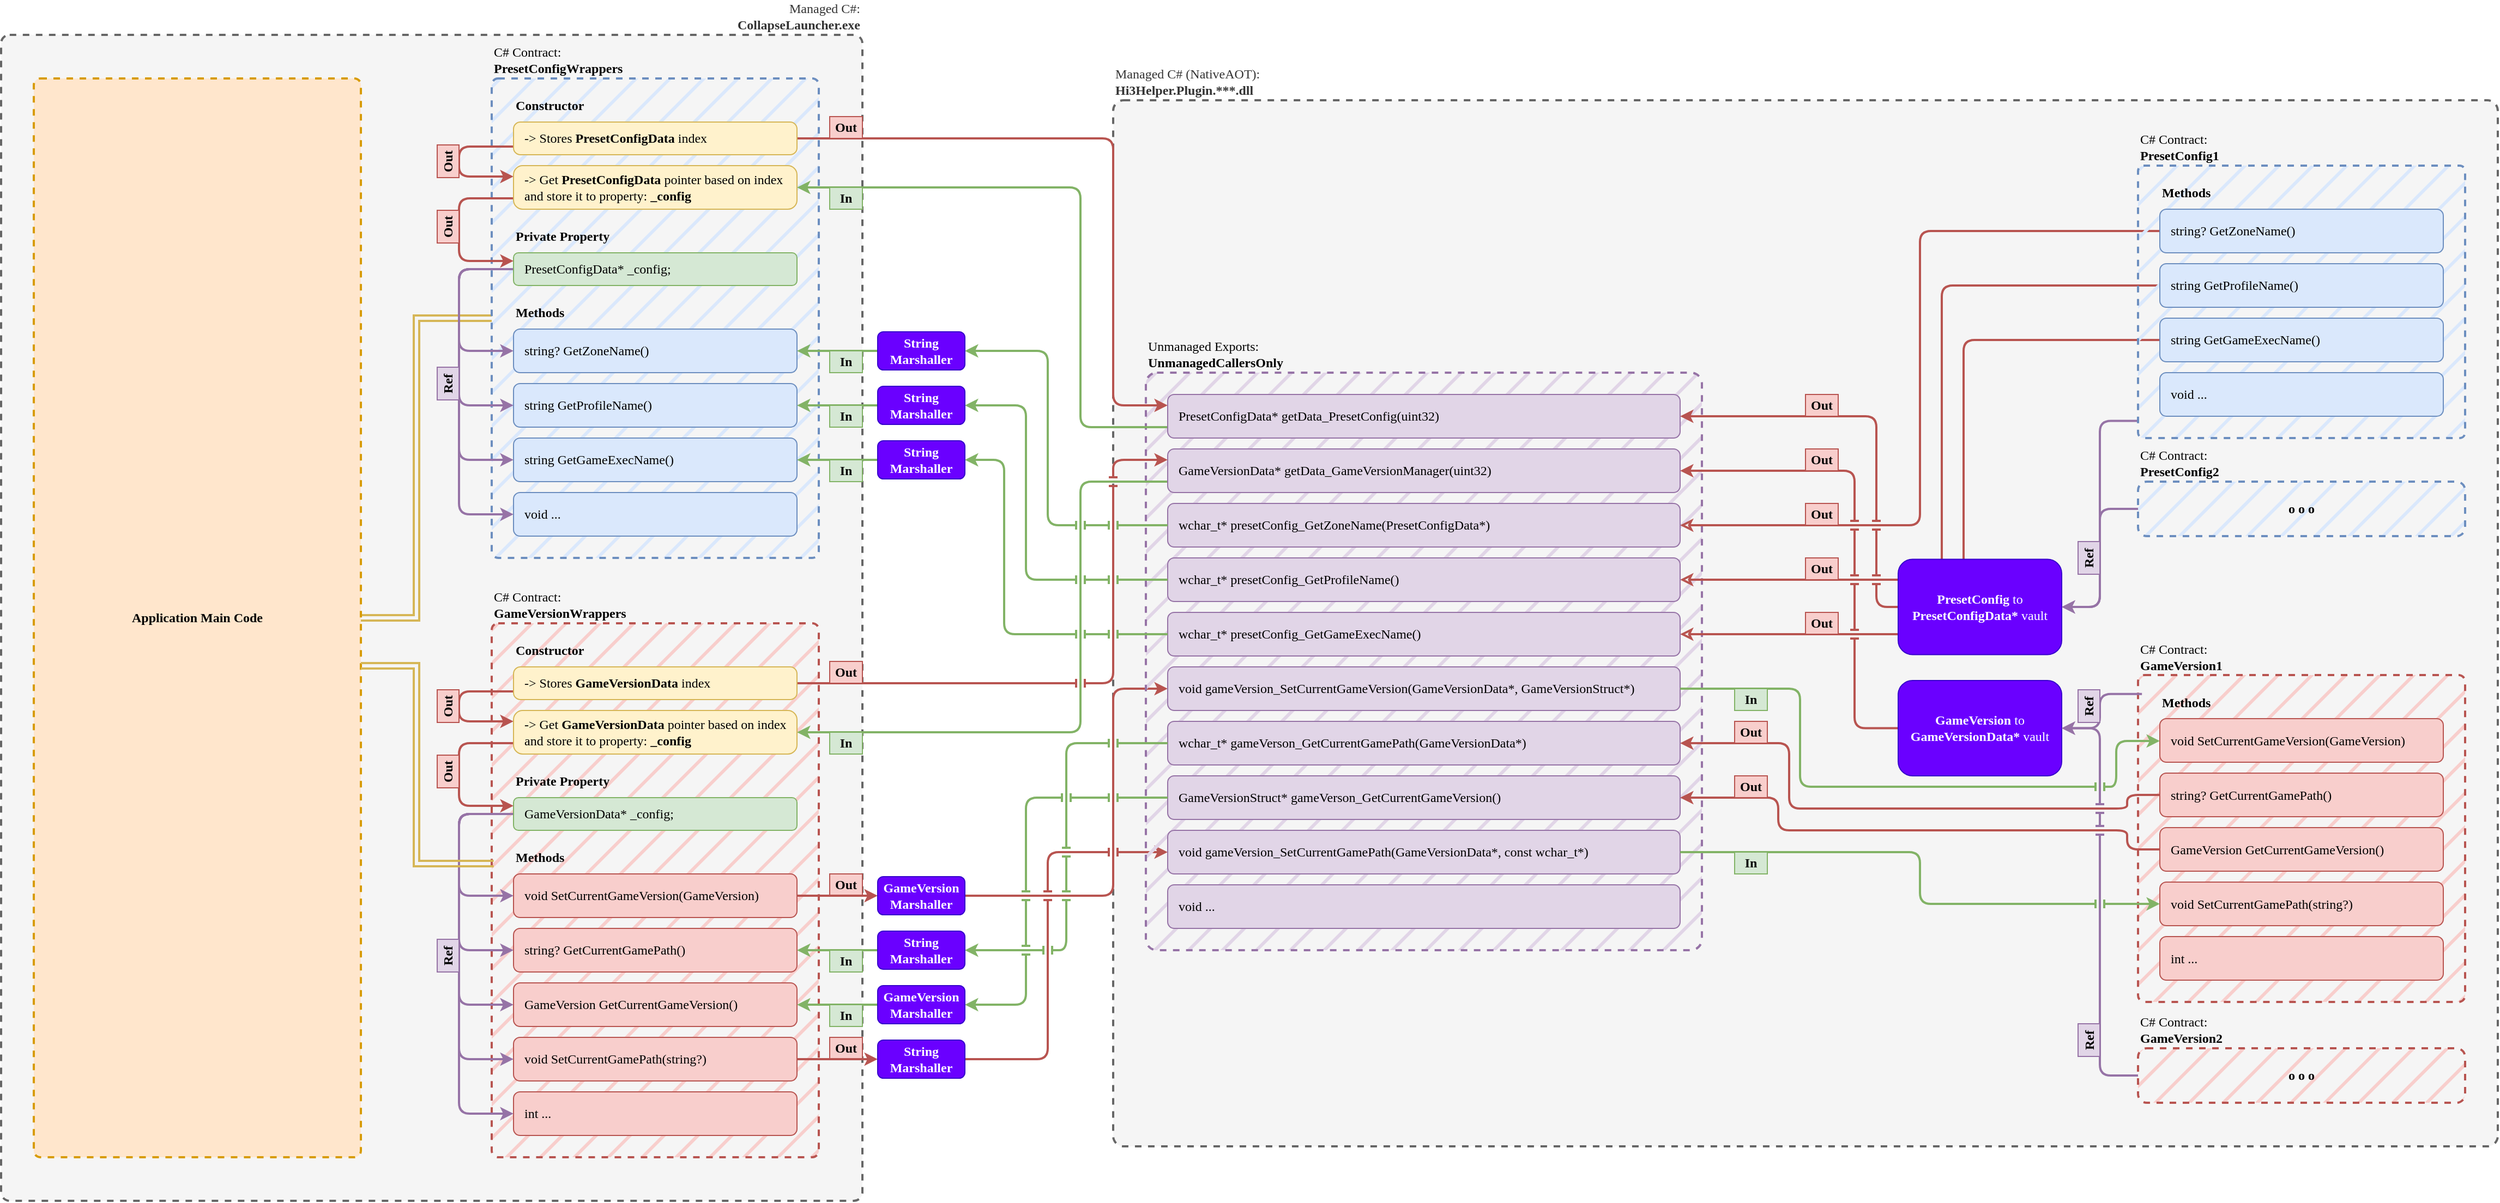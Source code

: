 <mxfile version="27.2.0" pages="3">
  <diagram name="PInvokeApproach" id="pYx6xWyPzp8Mb8gUyf2C">
    <mxGraphModel dx="3177" dy="2451" grid="1" gridSize="10" guides="1" tooltips="1" connect="1" arrows="1" fold="1" page="1" pageScale="1" pageWidth="827" pageHeight="1169" math="0" shadow="0">
      <root>
        <mxCell id="0" />
        <mxCell id="1" parent="0" />
        <mxCell id="o5ywXhEhHkXhvqVYYr16-1" value="" style="group" parent="1" vertex="1" connectable="0">
          <mxGeometry x="-731" y="-1119" width="2290" height="1070" as="geometry" />
        </mxCell>
        <mxCell id="VWMhmegfSZu71s8UUnAp-125" value="&lt;span style=&quot;font-weight: normal;&quot;&gt;Managed C#:&lt;/span&gt;&lt;br&gt;CollapseLauncher.exe" style="rounded=1;whiteSpace=wrap;html=1;arcSize=1;dashed=1;fillStyle=auto;strokeWidth=2;glass=0;align=right;verticalAlign=bottom;labelPosition=center;verticalLabelPosition=top;fontStyle=1;fontFamily=Segoe UI Variable Text;fillColor=#f5f5f5;fontColor=#333333;strokeColor=#666666;" parent="o5ywXhEhHkXhvqVYYr16-1" vertex="1">
          <mxGeometry width="790" height="1070" as="geometry" />
        </mxCell>
        <mxCell id="VWMhmegfSZu71s8UUnAp-115" value="&lt;span style=&quot;font-weight: normal;&quot;&gt;Managed C# (NativeAOT):&lt;/span&gt;&lt;br&gt;Hi3Helper.Plugin.***.dll" style="rounded=1;whiteSpace=wrap;html=1;fillColor=#f5f5f5;strokeColor=#666666;arcSize=1;dashed=1;fillStyle=auto;strokeWidth=2;glass=0;align=left;verticalAlign=bottom;labelPosition=center;verticalLabelPosition=top;fontStyle=1;fontFamily=Segoe UI Variable Text;fontColor=#333333;movable=1;resizable=1;rotatable=1;deletable=1;editable=1;locked=0;connectable=1;" parent="o5ywXhEhHkXhvqVYYr16-1" vertex="1">
          <mxGeometry x="1020" y="60" width="1270" height="960" as="geometry" />
        </mxCell>
        <mxCell id="VWMhmegfSZu71s8UUnAp-122" style="edgeStyle=orthogonalEdgeStyle;rounded=0;orthogonalLoop=1;jettySize=auto;html=1;entryX=0;entryY=0.5;entryDx=0;entryDy=0;startArrow=classic;startFill=1;shape=link;flowAnimation=0;fillColor=#fff2cc;strokeColor=#d6b656;strokeWidth=2;" parent="o5ywXhEhHkXhvqVYYr16-1" source="VWMhmegfSZu71s8UUnAp-117" target="VWMhmegfSZu71s8UUnAp-3" edge="1">
          <mxGeometry relative="1" as="geometry">
            <Array as="points">
              <mxPoint x="381" y="535" />
              <mxPoint x="381" y="260" />
            </Array>
          </mxGeometry>
        </mxCell>
        <mxCell id="VWMhmegfSZu71s8UUnAp-117" value="Application Main Code" style="rounded=1;whiteSpace=wrap;html=1;arcSize=2;dashed=1;fillStyle=auto;strokeWidth=2;glass=0;align=center;verticalAlign=middle;labelPosition=center;verticalLabelPosition=middle;fontStyle=1;fontFamily=Segoe UI Variable Text;fillColor=#ffe6cc;strokeColor=#d79b00;" parent="o5ywXhEhHkXhvqVYYr16-1" vertex="1">
          <mxGeometry x="30" y="40" width="300" height="990" as="geometry" />
        </mxCell>
        <mxCell id="VWMhmegfSZu71s8UUnAp-3" value="&lt;span style=&quot;font-weight: normal;&quot;&gt;C# Contract:&lt;/span&gt;&lt;br&gt;PresetConfigWrappers" style="rounded=1;whiteSpace=wrap;html=1;fillColor=#dae8fc;strokeColor=#6c8ebf;arcSize=2;dashed=1;fillStyle=hatch;strokeWidth=2;glass=0;align=left;verticalAlign=bottom;labelPosition=center;verticalLabelPosition=top;fontStyle=1;fontFamily=Segoe UI Variable Text;" parent="o5ywXhEhHkXhvqVYYr16-1" vertex="1">
          <mxGeometry x="450" y="40" width="300" height="440" as="geometry" />
        </mxCell>
        <mxCell id="VWMhmegfSZu71s8UUnAp-5" value="string? GetZoneName()" style="rounded=1;whiteSpace=wrap;html=1;fillColor=#dae8fc;strokeColor=#6c8ebf;align=left;spacingLeft=8;spacingRight=8;fontFamily=Segoe UI Variable Text;" parent="o5ywXhEhHkXhvqVYYr16-1" vertex="1">
          <mxGeometry x="470" y="270" width="260" height="40" as="geometry" />
        </mxCell>
        <mxCell id="VWMhmegfSZu71s8UUnAp-6" value="string GetProfileName()" style="rounded=1;whiteSpace=wrap;html=1;fillColor=#dae8fc;strokeColor=#6c8ebf;align=left;spacingLeft=8;spacingRight=8;fontFamily=Segoe UI Variable Text;" parent="o5ywXhEhHkXhvqVYYr16-1" vertex="1">
          <mxGeometry x="470" y="320" width="260" height="40" as="geometry" />
        </mxCell>
        <mxCell id="VWMhmegfSZu71s8UUnAp-7" value="string GetGameExecName()" style="rounded=1;whiteSpace=wrap;html=1;fillColor=#dae8fc;strokeColor=#6c8ebf;align=left;spacingLeft=8;spacingRight=8;fontFamily=Segoe UI Variable Text;" parent="o5ywXhEhHkXhvqVYYr16-1" vertex="1">
          <mxGeometry x="470" y="370" width="260" height="40" as="geometry" />
        </mxCell>
        <mxCell id="VWMhmegfSZu71s8UUnAp-8" value="void ..." style="rounded=1;whiteSpace=wrap;html=1;fillColor=#dae8fc;strokeColor=#6c8ebf;align=left;spacingLeft=8;spacingRight=8;fontFamily=Segoe UI Variable Text;" parent="o5ywXhEhHkXhvqVYYr16-1" vertex="1">
          <mxGeometry x="470" y="420" width="260" height="40" as="geometry" />
        </mxCell>
        <mxCell id="VWMhmegfSZu71s8UUnAp-9" value="&lt;span style=&quot;font-weight: normal;&quot;&gt;C# Contract:&lt;/span&gt;&lt;br&gt;GameVersionWrappers" style="rounded=1;whiteSpace=wrap;html=1;fillColor=#f8cecc;strokeColor=#b85450;arcSize=2;dashed=1;fillStyle=hatch;strokeWidth=2;glass=0;align=left;verticalAlign=bottom;labelPosition=center;verticalLabelPosition=top;fontStyle=1;fontFamily=Segoe UI Variable Text;" parent="o5ywXhEhHkXhvqVYYr16-1" vertex="1">
          <mxGeometry x="450" y="540" width="300" height="490" as="geometry" />
        </mxCell>
        <mxCell id="VWMhmegfSZu71s8UUnAp-89" style="edgeStyle=orthogonalEdgeStyle;rounded=1;orthogonalLoop=1;jettySize=auto;html=1;entryX=0;entryY=0.5;entryDx=0;entryDy=0;fillColor=#f8cecc;strokeColor=#b85450;strokeWidth=2;curved=0;fontFamily=Segoe UI Variable Text;jumpStyle=line;" parent="o5ywXhEhHkXhvqVYYr16-1" source="VWMhmegfSZu71s8UUnAp-91" target="VWMhmegfSZu71s8UUnAp-80" edge="1">
          <mxGeometry relative="1" as="geometry">
            <Array as="points">
              <mxPoint x="1020" y="790" />
              <mxPoint x="1020" y="600" />
            </Array>
          </mxGeometry>
        </mxCell>
        <mxCell id="VWMhmegfSZu71s8UUnAp-10" value="void SetCurrentGameVersion(GameVersion)" style="rounded=1;whiteSpace=wrap;html=1;fillColor=#f8cecc;strokeColor=#b85450;align=left;spacingLeft=8;spacingRight=8;fontFamily=Segoe UI Variable Text;" parent="o5ywXhEhHkXhvqVYYr16-1" vertex="1">
          <mxGeometry x="470" y="770" width="260" height="40" as="geometry" />
        </mxCell>
        <mxCell id="VWMhmegfSZu71s8UUnAp-11" value="string? GetCurrentGamePath()" style="rounded=1;whiteSpace=wrap;html=1;fillColor=#f8cecc;strokeColor=#b85450;align=left;spacingLeft=8;spacingRight=8;fontFamily=Segoe UI Variable Text;" parent="o5ywXhEhHkXhvqVYYr16-1" vertex="1">
          <mxGeometry x="470" y="820" width="260" height="40" as="geometry" />
        </mxCell>
        <mxCell id="VWMhmegfSZu71s8UUnAp-12" value="GameVersion GetCurrentGameVersion()" style="rounded=1;whiteSpace=wrap;html=1;fillColor=#f8cecc;strokeColor=#b85450;align=left;spacingLeft=8;spacingRight=8;fontFamily=Segoe UI Variable Text;" parent="o5ywXhEhHkXhvqVYYr16-1" vertex="1">
          <mxGeometry x="470" y="870" width="260" height="40" as="geometry" />
        </mxCell>
        <mxCell id="VWMhmegfSZu71s8UUnAp-100" style="edgeStyle=orthogonalEdgeStyle;rounded=1;orthogonalLoop=1;jettySize=auto;html=1;entryX=0;entryY=0.5;entryDx=0;entryDy=0;fillColor=#f8cecc;strokeColor=#b85450;curved=0;strokeWidth=2;jumpStyle=line;" parent="o5ywXhEhHkXhvqVYYr16-1" source="VWMhmegfSZu71s8UUnAp-113" target="VWMhmegfSZu71s8UUnAp-97" edge="1">
          <mxGeometry relative="1" as="geometry">
            <Array as="points">
              <mxPoint x="960" y="940" />
              <mxPoint x="960" y="750" />
            </Array>
          </mxGeometry>
        </mxCell>
        <mxCell id="VWMhmegfSZu71s8UUnAp-13" value="void SetCurrentGamePath(string?)" style="rounded=1;whiteSpace=wrap;html=1;fillColor=#f8cecc;strokeColor=#b85450;align=left;spacingLeft=8;spacingRight=8;fontFamily=Segoe UI Variable Text;" parent="o5ywXhEhHkXhvqVYYr16-1" vertex="1">
          <mxGeometry x="470" y="920" width="260" height="40" as="geometry" />
        </mxCell>
        <mxCell id="VWMhmegfSZu71s8UUnAp-15" value="int ..." style="rounded=1;whiteSpace=wrap;html=1;fillColor=#f8cecc;strokeColor=#b85450;align=left;spacingLeft=8;spacingRight=8;fontFamily=Segoe UI Variable Text;" parent="o5ywXhEhHkXhvqVYYr16-1" vertex="1">
          <mxGeometry x="470" y="970" width="260" height="40" as="geometry" />
        </mxCell>
        <mxCell id="VWMhmegfSZu71s8UUnAp-16" value="&lt;span style=&quot;font-weight: 400;&quot;&gt;Unmanaged Exports:&lt;/span&gt;&lt;br&gt;UnmanagedCallersOnly" style="rounded=1;whiteSpace=wrap;html=1;fillColor=#e1d5e7;strokeColor=#9673a6;arcSize=2;dashed=1;fillStyle=hatch;strokeWidth=2;glass=0;align=left;verticalAlign=bottom;labelPosition=center;verticalLabelPosition=top;fontStyle=1;fontFamily=Segoe UI Variable Text;" parent="o5ywXhEhHkXhvqVYYr16-1" vertex="1">
          <mxGeometry x="1050" y="310" width="510" height="530" as="geometry" />
        </mxCell>
        <mxCell id="VWMhmegfSZu71s8UUnAp-74" style="edgeStyle=orthogonalEdgeStyle;rounded=1;orthogonalLoop=1;jettySize=auto;html=1;entryX=1;entryY=0.5;entryDx=0;entryDy=0;fillColor=#d5e8d4;strokeColor=#82b366;strokeWidth=2;curved=0;flowAnimation=0;jumpStyle=line;fontFamily=Segoe UI Variable Text;" parent="o5ywXhEhHkXhvqVYYr16-1" source="VWMhmegfSZu71s8UUnAp-83" target="VWMhmegfSZu71s8UUnAp-5" edge="1">
          <mxGeometry relative="1" as="geometry">
            <Array as="points" />
          </mxGeometry>
        </mxCell>
        <mxCell id="VWMhmegfSZu71s8UUnAp-156" style="edgeStyle=orthogonalEdgeStyle;rounded=1;orthogonalLoop=1;jettySize=auto;html=1;entryX=0;entryY=0.5;entryDx=0;entryDy=0;curved=0;strokeWidth=2;jumpStyle=line;startArrow=classic;startFill=0;endArrow=none;fillColor=#f8cecc;strokeColor=#b85450;" parent="o5ywXhEhHkXhvqVYYr16-1" source="VWMhmegfSZu71s8UUnAp-17" target="VWMhmegfSZu71s8UUnAp-144" edge="1">
          <mxGeometry relative="1" as="geometry" />
        </mxCell>
        <mxCell id="VWMhmegfSZu71s8UUnAp-17" value="wchar_t* presetConfig_GetZoneName(PresetConfigData*)" style="rounded=1;whiteSpace=wrap;html=1;fillColor=#e1d5e7;strokeColor=#9673a6;align=left;spacingLeft=8;spacingRight=8;fontFamily=Segoe UI Variable Text;" parent="o5ywXhEhHkXhvqVYYr16-1" vertex="1">
          <mxGeometry x="1070" y="430" width="470" height="40" as="geometry" />
        </mxCell>
        <mxCell id="VWMhmegfSZu71s8UUnAp-75" style="edgeStyle=orthogonalEdgeStyle;rounded=1;orthogonalLoop=1;jettySize=auto;html=1;entryX=1;entryY=0.5;entryDx=0;entryDy=0;strokeWidth=2;fillColor=#d5e8d4;strokeColor=#82b366;curved=0;flowAnimation=0;jumpStyle=line;fontFamily=Segoe UI Variable Text;" parent="o5ywXhEhHkXhvqVYYr16-1" source="VWMhmegfSZu71s8UUnAp-85" target="VWMhmegfSZu71s8UUnAp-6" edge="1">
          <mxGeometry relative="1" as="geometry" />
        </mxCell>
        <mxCell id="VWMhmegfSZu71s8UUnAp-157" style="edgeStyle=orthogonalEdgeStyle;rounded=1;orthogonalLoop=1;jettySize=auto;html=1;entryX=0;entryY=0.5;entryDx=0;entryDy=0;curved=0;strokeWidth=2;jumpStyle=line;startArrow=classic;startFill=0;endArrow=none;fillColor=#f8cecc;strokeColor=#b85450;" parent="o5ywXhEhHkXhvqVYYr16-1" source="VWMhmegfSZu71s8UUnAp-18" target="VWMhmegfSZu71s8UUnAp-145" edge="1">
          <mxGeometry relative="1" as="geometry">
            <Array as="points">
              <mxPoint x="1780" y="500" />
              <mxPoint x="1780" y="230" />
            </Array>
          </mxGeometry>
        </mxCell>
        <mxCell id="VWMhmegfSZu71s8UUnAp-18" value="wchar_t* presetConfig_GetProfileName()" style="rounded=1;whiteSpace=wrap;html=1;fillColor=#e1d5e7;strokeColor=#9673a6;align=left;spacingLeft=8;spacingRight=8;fontFamily=Segoe UI Variable Text;" parent="o5ywXhEhHkXhvqVYYr16-1" vertex="1">
          <mxGeometry x="1070" y="480" width="470" height="40" as="geometry" />
        </mxCell>
        <mxCell id="VWMhmegfSZu71s8UUnAp-76" style="edgeStyle=orthogonalEdgeStyle;rounded=1;orthogonalLoop=1;jettySize=auto;html=1;entryX=1;entryY=0.5;entryDx=0;entryDy=0;fillColor=#d5e8d4;strokeColor=#82b366;strokeWidth=2;curved=0;flowAnimation=0;jumpStyle=line;fontFamily=Segoe UI Variable Text;" parent="o5ywXhEhHkXhvqVYYr16-1" source="VWMhmegfSZu71s8UUnAp-87" target="VWMhmegfSZu71s8UUnAp-7" edge="1">
          <mxGeometry relative="1" as="geometry">
            <Array as="points" />
          </mxGeometry>
        </mxCell>
        <mxCell id="VWMhmegfSZu71s8UUnAp-159" style="edgeStyle=orthogonalEdgeStyle;rounded=1;orthogonalLoop=1;jettySize=auto;html=1;entryX=0;entryY=0.5;entryDx=0;entryDy=0;curved=0;strokeWidth=2;jumpStyle=line;startArrow=classic;startFill=0;endArrow=none;fillColor=#f8cecc;strokeColor=#b85450;" parent="o5ywXhEhHkXhvqVYYr16-1" source="VWMhmegfSZu71s8UUnAp-19" target="VWMhmegfSZu71s8UUnAp-146" edge="1">
          <mxGeometry relative="1" as="geometry">
            <Array as="points">
              <mxPoint x="1800" y="550" />
              <mxPoint x="1800" y="280" />
            </Array>
          </mxGeometry>
        </mxCell>
        <mxCell id="VWMhmegfSZu71s8UUnAp-19" value="wchar_t* presetConfig_GetGameExecName()" style="rounded=1;whiteSpace=wrap;html=1;fillColor=#e1d5e7;strokeColor=#9673a6;align=left;spacingLeft=8;spacingRight=8;fontFamily=Segoe UI Variable Text;" parent="o5ywXhEhHkXhvqVYYr16-1" vertex="1">
          <mxGeometry x="1070" y="530" width="470" height="40" as="geometry" />
        </mxCell>
        <mxCell id="VWMhmegfSZu71s8UUnAp-22" value="Constructor" style="text;html=1;align=left;verticalAlign=middle;whiteSpace=wrap;rounded=0;fontFamily=Segoe UI Variable Text;fontStyle=1" parent="o5ywXhEhHkXhvqVYYr16-1" vertex="1">
          <mxGeometry x="470" y="50" width="260" height="30" as="geometry" />
        </mxCell>
        <mxCell id="VWMhmegfSZu71s8UUnAp-41" style="edgeStyle=orthogonalEdgeStyle;rounded=1;orthogonalLoop=1;jettySize=auto;html=1;exitX=0;exitY=0.75;exitDx=0;exitDy=0;entryX=0;entryY=0.25;entryDx=0;entryDy=0;fontFamily=Segoe UI Variable Text;curved=0;strokeWidth=2;fillColor=#f8cecc;strokeColor=#b85450;" parent="o5ywXhEhHkXhvqVYYr16-1" source="VWMhmegfSZu71s8UUnAp-23" target="VWMhmegfSZu71s8UUnAp-29" edge="1">
          <mxGeometry relative="1" as="geometry">
            <Array as="points">
              <mxPoint x="420" y="102" />
              <mxPoint x="420" y="130" />
            </Array>
          </mxGeometry>
        </mxCell>
        <mxCell id="VWMhmegfSZu71s8UUnAp-43" style="edgeStyle=orthogonalEdgeStyle;rounded=1;orthogonalLoop=1;jettySize=auto;html=1;entryX=0;entryY=0.25;entryDx=0;entryDy=0;fontFamily=Segoe UI Variable Text;fillColor=#f8cecc;strokeColor=#b85450;strokeWidth=2;curved=0;flowAnimation=0;jumpStyle=line;" parent="o5ywXhEhHkXhvqVYYr16-1" source="VWMhmegfSZu71s8UUnAp-23" target="VWMhmegfSZu71s8UUnAp-42" edge="1">
          <mxGeometry relative="1" as="geometry">
            <Array as="points">
              <mxPoint x="1020" y="95" />
              <mxPoint x="1020" y="340" />
            </Array>
          </mxGeometry>
        </mxCell>
        <mxCell id="VWMhmegfSZu71s8UUnAp-23" value="-&amp;gt; Stores &lt;b&gt;PresetConfigData &lt;/b&gt;index" style="rounded=1;whiteSpace=wrap;html=1;fillColor=#fff2cc;strokeColor=#d6b656;align=left;spacingLeft=8;spacingRight=8;fontFamily=Segoe UI Variable Text;arcSize=21;" parent="o5ywXhEhHkXhvqVYYr16-1" vertex="1">
          <mxGeometry x="470" y="80" width="260" height="30" as="geometry" />
        </mxCell>
        <mxCell id="VWMhmegfSZu71s8UUnAp-24" value="Private Property" style="text;html=1;align=left;verticalAlign=middle;whiteSpace=wrap;rounded=0;fontFamily=Segoe UI Variable Text;fontStyle=1" parent="o5ywXhEhHkXhvqVYYr16-1" vertex="1">
          <mxGeometry x="470" y="170" width="260" height="30" as="geometry" />
        </mxCell>
        <mxCell id="VWMhmegfSZu71s8UUnAp-32" style="edgeStyle=orthogonalEdgeStyle;rounded=1;orthogonalLoop=1;jettySize=auto;html=1;entryX=0;entryY=0.5;entryDx=0;entryDy=0;fontFamily=Segoe UI Variable Text;curved=0;strokeWidth=2;fillColor=#e1d5e7;strokeColor=#9673a6;" parent="o5ywXhEhHkXhvqVYYr16-1" source="VWMhmegfSZu71s8UUnAp-28" target="VWMhmegfSZu71s8UUnAp-5" edge="1">
          <mxGeometry relative="1" as="geometry">
            <Array as="points">
              <mxPoint x="420" y="215" />
              <mxPoint x="420" y="290" />
            </Array>
          </mxGeometry>
        </mxCell>
        <mxCell id="VWMhmegfSZu71s8UUnAp-33" style="edgeStyle=orthogonalEdgeStyle;rounded=1;orthogonalLoop=1;jettySize=auto;html=1;entryX=0;entryY=0.5;entryDx=0;entryDy=0;fontFamily=Segoe UI Variable Text;curved=0;strokeWidth=2;fillColor=#e1d5e7;strokeColor=#9673a6;" parent="o5ywXhEhHkXhvqVYYr16-1" source="VWMhmegfSZu71s8UUnAp-28" target="VWMhmegfSZu71s8UUnAp-6" edge="1">
          <mxGeometry relative="1" as="geometry">
            <Array as="points">
              <mxPoint x="420" y="215" />
              <mxPoint x="420" y="340" />
            </Array>
          </mxGeometry>
        </mxCell>
        <mxCell id="VWMhmegfSZu71s8UUnAp-34" style="edgeStyle=orthogonalEdgeStyle;rounded=1;orthogonalLoop=1;jettySize=auto;html=1;entryX=0;entryY=0.5;entryDx=0;entryDy=0;fontFamily=Segoe UI Variable Text;curved=0;strokeWidth=2;fillColor=#e1d5e7;strokeColor=#9673a6;" parent="o5ywXhEhHkXhvqVYYr16-1" source="VWMhmegfSZu71s8UUnAp-28" target="VWMhmegfSZu71s8UUnAp-7" edge="1">
          <mxGeometry relative="1" as="geometry">
            <Array as="points">
              <mxPoint x="420" y="215" />
              <mxPoint x="420" y="390" />
            </Array>
          </mxGeometry>
        </mxCell>
        <mxCell id="VWMhmegfSZu71s8UUnAp-35" style="edgeStyle=orthogonalEdgeStyle;rounded=1;orthogonalLoop=1;jettySize=auto;html=1;entryX=0;entryY=0.5;entryDx=0;entryDy=0;fontFamily=Segoe UI Variable Text;curved=0;strokeWidth=2;fillColor=#e1d5e7;strokeColor=#9673a6;" parent="o5ywXhEhHkXhvqVYYr16-1" source="VWMhmegfSZu71s8UUnAp-28" target="VWMhmegfSZu71s8UUnAp-8" edge="1">
          <mxGeometry relative="1" as="geometry">
            <Array as="points">
              <mxPoint x="420" y="215" />
              <mxPoint x="420" y="440" />
            </Array>
          </mxGeometry>
        </mxCell>
        <mxCell id="VWMhmegfSZu71s8UUnAp-28" value="PresetConfigData* _config;" style="rounded=1;whiteSpace=wrap;html=1;fillColor=#d5e8d4;strokeColor=#82b366;align=left;spacingLeft=8;spacingRight=8;fontFamily=Segoe UI Variable Text;" parent="o5ywXhEhHkXhvqVYYr16-1" vertex="1">
          <mxGeometry x="470" y="200" width="260" height="30" as="geometry" />
        </mxCell>
        <mxCell id="VWMhmegfSZu71s8UUnAp-39" style="edgeStyle=orthogonalEdgeStyle;rounded=1;orthogonalLoop=1;jettySize=auto;html=1;exitX=0;exitY=0.75;exitDx=0;exitDy=0;entryX=0;entryY=0.25;entryDx=0;entryDy=0;fontFamily=Segoe UI Variable Text;curved=0;strokeWidth=2;fillColor=#f8cecc;strokeColor=#b85450;" parent="o5ywXhEhHkXhvqVYYr16-1" source="VWMhmegfSZu71s8UUnAp-29" target="VWMhmegfSZu71s8UUnAp-28" edge="1">
          <mxGeometry relative="1" as="geometry">
            <Array as="points">
              <mxPoint x="420" y="150" />
              <mxPoint x="420" y="208" />
            </Array>
          </mxGeometry>
        </mxCell>
        <mxCell id="VWMhmegfSZu71s8UUnAp-29" value="-&amp;gt; Get &lt;b&gt;PresetConfigData &lt;/b&gt;pointer based on index and store it to property: &lt;b&gt;_config&lt;/b&gt;" style="rounded=1;whiteSpace=wrap;html=1;fillColor=#fff2cc;strokeColor=#d6b656;align=left;spacingLeft=8;spacingRight=8;fontFamily=Segoe UI Variable Text;arcSize=21;" parent="o5ywXhEhHkXhvqVYYr16-1" vertex="1">
          <mxGeometry x="470" y="120" width="260" height="40" as="geometry" />
        </mxCell>
        <mxCell id="VWMhmegfSZu71s8UUnAp-30" value="Methods" style="text;html=1;align=left;verticalAlign=middle;whiteSpace=wrap;rounded=0;fontFamily=Segoe UI Variable Text;fontStyle=1" parent="o5ywXhEhHkXhvqVYYr16-1" vertex="1">
          <mxGeometry x="470" y="240" width="260" height="30" as="geometry" />
        </mxCell>
        <mxCell id="VWMhmegfSZu71s8UUnAp-44" style="edgeStyle=orthogonalEdgeStyle;rounded=1;orthogonalLoop=1;jettySize=auto;html=1;exitX=0;exitY=0.75;exitDx=0;exitDy=0;entryX=1;entryY=0.5;entryDx=0;entryDy=0;fontFamily=Segoe UI Variable Text;fillColor=#d5e8d4;strokeColor=#82b366;strokeWidth=2;curved=0;flowAnimation=0;jumpStyle=line;" parent="o5ywXhEhHkXhvqVYYr16-1" source="VWMhmegfSZu71s8UUnAp-42" target="VWMhmegfSZu71s8UUnAp-29" edge="1">
          <mxGeometry relative="1" as="geometry">
            <Array as="points">
              <mxPoint x="990" y="360" />
              <mxPoint x="990" y="140" />
            </Array>
          </mxGeometry>
        </mxCell>
        <mxCell id="VWMhmegfSZu71s8UUnAp-42" value="PresetConfigData* getData_PresetConfig(uint32)" style="rounded=1;whiteSpace=wrap;html=1;fillColor=#e1d5e7;strokeColor=#9673a6;align=left;spacingLeft=8;spacingRight=8;fontFamily=Segoe UI Variable Text;" parent="o5ywXhEhHkXhvqVYYr16-1" vertex="1">
          <mxGeometry x="1070" y="330" width="470" height="40" as="geometry" />
        </mxCell>
        <mxCell id="VWMhmegfSZu71s8UUnAp-45" value="In" style="rounded=1;whiteSpace=wrap;html=1;fontFamily=Segoe UI Variable Text;fontStyle=1;arcSize=0;fillColor=#d5e8d4;strokeColor=#82b366;" parent="o5ywXhEhHkXhvqVYYr16-1" vertex="1">
          <mxGeometry x="760" y="140" width="30" height="20" as="geometry" />
        </mxCell>
        <mxCell id="VWMhmegfSZu71s8UUnAp-46" value="Out" style="rounded=1;whiteSpace=wrap;html=1;fontFamily=Segoe UI Variable Text;fontStyle=1;arcSize=0;fillColor=#f8cecc;strokeColor=#b85450;" parent="o5ywXhEhHkXhvqVYYr16-1" vertex="1">
          <mxGeometry x="760" y="75" width="30" height="20" as="geometry" />
        </mxCell>
        <mxCell id="VWMhmegfSZu71s8UUnAp-58" style="edgeStyle=orthogonalEdgeStyle;rounded=1;orthogonalLoop=1;jettySize=auto;html=1;exitX=0;exitY=0.75;exitDx=0;exitDy=0;entryX=1;entryY=0.5;entryDx=0;entryDy=0;strokeWidth=2;fillColor=#d5e8d4;strokeColor=#82b366;curved=0;flowAnimation=0;jumpStyle=line;fontFamily=Segoe UI Variable Text;" parent="o5ywXhEhHkXhvqVYYr16-1" source="VWMhmegfSZu71s8UUnAp-49" target="VWMhmegfSZu71s8UUnAp-56" edge="1">
          <mxGeometry relative="1" as="geometry">
            <Array as="points">
              <mxPoint x="990" y="410" />
              <mxPoint x="990" y="640" />
            </Array>
          </mxGeometry>
        </mxCell>
        <mxCell id="VWMhmegfSZu71s8UUnAp-49" value="GameVersionData* getData_GameVersionManager(uint32)" style="rounded=1;whiteSpace=wrap;html=1;fillColor=#e1d5e7;strokeColor=#9673a6;align=left;spacingLeft=8;spacingRight=8;fontFamily=Segoe UI Variable Text;" parent="o5ywXhEhHkXhvqVYYr16-1" vertex="1">
          <mxGeometry x="1070" y="380" width="470" height="40" as="geometry" />
        </mxCell>
        <mxCell id="VWMhmegfSZu71s8UUnAp-50" value="Constructor" style="text;html=1;align=left;verticalAlign=middle;whiteSpace=wrap;rounded=0;fontFamily=Segoe UI Variable Text;fontStyle=1" parent="o5ywXhEhHkXhvqVYYr16-1" vertex="1">
          <mxGeometry x="470" y="550" width="260" height="30" as="geometry" />
        </mxCell>
        <mxCell id="VWMhmegfSZu71s8UUnAp-51" style="edgeStyle=orthogonalEdgeStyle;rounded=1;orthogonalLoop=1;jettySize=auto;html=1;exitX=0;exitY=0.75;exitDx=0;exitDy=0;entryX=0;entryY=0.25;entryDx=0;entryDy=0;fontFamily=Segoe UI Variable Text;curved=0;fillColor=#f8cecc;strokeColor=#b85450;strokeWidth=2;" parent="o5ywXhEhHkXhvqVYYr16-1" source="VWMhmegfSZu71s8UUnAp-52" target="VWMhmegfSZu71s8UUnAp-56" edge="1">
          <mxGeometry relative="1" as="geometry">
            <Array as="points">
              <mxPoint x="420" y="602" />
              <mxPoint x="420" y="630" />
            </Array>
          </mxGeometry>
        </mxCell>
        <mxCell id="VWMhmegfSZu71s8UUnAp-57" style="edgeStyle=orthogonalEdgeStyle;rounded=1;orthogonalLoop=1;jettySize=auto;html=1;exitX=1;exitY=0.5;exitDx=0;exitDy=0;entryX=0;entryY=0.25;entryDx=0;entryDy=0;strokeWidth=2;fillColor=#f8cecc;strokeColor=#b85450;curved=0;flowAnimation=0;jumpStyle=line;fontFamily=Segoe UI Variable Text;" parent="o5ywXhEhHkXhvqVYYr16-1" source="VWMhmegfSZu71s8UUnAp-52" target="VWMhmegfSZu71s8UUnAp-49" edge="1">
          <mxGeometry relative="1" as="geometry">
            <Array as="points">
              <mxPoint x="1020" y="595" />
              <mxPoint x="1020" y="390" />
            </Array>
          </mxGeometry>
        </mxCell>
        <mxCell id="VWMhmegfSZu71s8UUnAp-52" value="-&amp;gt; Stores &lt;b&gt;GameVersionData &lt;/b&gt;index" style="rounded=1;whiteSpace=wrap;html=1;fillColor=#fff2cc;strokeColor=#d6b656;align=left;spacingLeft=8;spacingRight=8;fontFamily=Segoe UI Variable Text;arcSize=21;" parent="o5ywXhEhHkXhvqVYYr16-1" vertex="1">
          <mxGeometry x="470" y="580" width="260" height="30" as="geometry" />
        </mxCell>
        <mxCell id="VWMhmegfSZu71s8UUnAp-53" value="Private Property" style="text;html=1;align=left;verticalAlign=middle;whiteSpace=wrap;rounded=0;fontFamily=Segoe UI Variable Text;fontStyle=1" parent="o5ywXhEhHkXhvqVYYr16-1" vertex="1">
          <mxGeometry x="470" y="670" width="260" height="30" as="geometry" />
        </mxCell>
        <mxCell id="VWMhmegfSZu71s8UUnAp-63" style="edgeStyle=orthogonalEdgeStyle;rounded=1;orthogonalLoop=1;jettySize=auto;html=1;entryX=0;entryY=0.5;entryDx=0;entryDy=0;curved=0;fillColor=#e1d5e7;strokeColor=#9673a6;strokeWidth=2;fontFamily=Segoe UI Variable Text;" parent="o5ywXhEhHkXhvqVYYr16-1" source="VWMhmegfSZu71s8UUnAp-54" target="VWMhmegfSZu71s8UUnAp-10" edge="1">
          <mxGeometry relative="1" as="geometry">
            <Array as="points">
              <mxPoint x="420" y="715" />
              <mxPoint x="420" y="790" />
            </Array>
          </mxGeometry>
        </mxCell>
        <mxCell id="VWMhmegfSZu71s8UUnAp-64" style="edgeStyle=orthogonalEdgeStyle;rounded=1;orthogonalLoop=1;jettySize=auto;html=1;entryX=0;entryY=0.5;entryDx=0;entryDy=0;curved=0;fillColor=#e1d5e7;strokeColor=#9673a6;strokeWidth=2;fontFamily=Segoe UI Variable Text;" parent="o5ywXhEhHkXhvqVYYr16-1" source="VWMhmegfSZu71s8UUnAp-54" target="VWMhmegfSZu71s8UUnAp-11" edge="1">
          <mxGeometry relative="1" as="geometry">
            <Array as="points">
              <mxPoint x="420" y="715" />
              <mxPoint x="420" y="840" />
            </Array>
          </mxGeometry>
        </mxCell>
        <mxCell id="VWMhmegfSZu71s8UUnAp-65" style="edgeStyle=orthogonalEdgeStyle;rounded=1;orthogonalLoop=1;jettySize=auto;html=1;entryX=0;entryY=0.5;entryDx=0;entryDy=0;curved=0;fillColor=#e1d5e7;strokeColor=#9673a6;strokeWidth=2;fontFamily=Segoe UI Variable Text;" parent="o5ywXhEhHkXhvqVYYr16-1" source="VWMhmegfSZu71s8UUnAp-54" target="VWMhmegfSZu71s8UUnAp-12" edge="1">
          <mxGeometry relative="1" as="geometry">
            <Array as="points">
              <mxPoint x="420" y="715" />
              <mxPoint x="420" y="890" />
            </Array>
          </mxGeometry>
        </mxCell>
        <mxCell id="VWMhmegfSZu71s8UUnAp-66" style="edgeStyle=orthogonalEdgeStyle;rounded=1;orthogonalLoop=1;jettySize=auto;html=1;entryX=0;entryY=0.5;entryDx=0;entryDy=0;curved=0;fillColor=#e1d5e7;strokeColor=#9673a6;strokeWidth=2;fontFamily=Segoe UI Variable Text;" parent="o5ywXhEhHkXhvqVYYr16-1" source="VWMhmegfSZu71s8UUnAp-54" target="VWMhmegfSZu71s8UUnAp-13" edge="1">
          <mxGeometry relative="1" as="geometry">
            <Array as="points">
              <mxPoint x="420" y="715" />
              <mxPoint x="420" y="940" />
            </Array>
          </mxGeometry>
        </mxCell>
        <mxCell id="VWMhmegfSZu71s8UUnAp-67" style="edgeStyle=orthogonalEdgeStyle;rounded=1;orthogonalLoop=1;jettySize=auto;html=1;entryX=0;entryY=0.5;entryDx=0;entryDy=0;curved=0;fillColor=#e1d5e7;strokeColor=#9673a6;strokeWidth=2;fontFamily=Segoe UI Variable Text;" parent="o5ywXhEhHkXhvqVYYr16-1" source="VWMhmegfSZu71s8UUnAp-54" target="VWMhmegfSZu71s8UUnAp-15" edge="1">
          <mxGeometry relative="1" as="geometry">
            <Array as="points">
              <mxPoint x="420" y="715" />
              <mxPoint x="420" y="990" />
            </Array>
          </mxGeometry>
        </mxCell>
        <mxCell id="VWMhmegfSZu71s8UUnAp-54" value="GameVersionData* _config;" style="rounded=1;whiteSpace=wrap;html=1;fillColor=#d5e8d4;strokeColor=#82b366;align=left;spacingLeft=8;spacingRight=8;fontFamily=Segoe UI Variable Text;" parent="o5ywXhEhHkXhvqVYYr16-1" vertex="1">
          <mxGeometry x="470" y="700" width="260" height="30" as="geometry" />
        </mxCell>
        <mxCell id="VWMhmegfSZu71s8UUnAp-55" style="edgeStyle=orthogonalEdgeStyle;rounded=1;orthogonalLoop=1;jettySize=auto;html=1;exitX=0;exitY=0.75;exitDx=0;exitDy=0;entryX=0;entryY=0.25;entryDx=0;entryDy=0;fontFamily=Segoe UI Variable Text;curved=0;fillColor=#f8cecc;strokeColor=#b85450;strokeWidth=2;" parent="o5ywXhEhHkXhvqVYYr16-1" source="VWMhmegfSZu71s8UUnAp-56" target="VWMhmegfSZu71s8UUnAp-54" edge="1">
          <mxGeometry relative="1" as="geometry">
            <Array as="points">
              <mxPoint x="420" y="650" />
              <mxPoint x="420" y="708" />
            </Array>
          </mxGeometry>
        </mxCell>
        <mxCell id="VWMhmegfSZu71s8UUnAp-56" value="-&amp;gt; Get&amp;nbsp;&lt;b&gt;GameVersion&lt;/b&gt;&lt;b&gt;Data &lt;/b&gt;pointer based on index and store it to property: &lt;b&gt;_config&lt;/b&gt;" style="rounded=1;whiteSpace=wrap;html=1;fillColor=#fff2cc;strokeColor=#d6b656;align=left;spacingLeft=8;spacingRight=8;fontFamily=Segoe UI Variable Text;arcSize=21;" parent="o5ywXhEhHkXhvqVYYr16-1" vertex="1">
          <mxGeometry x="470" y="620" width="260" height="40" as="geometry" />
        </mxCell>
        <mxCell id="VWMhmegfSZu71s8UUnAp-59" value="In" style="rounded=1;whiteSpace=wrap;html=1;fontFamily=Segoe UI Variable Text;fontStyle=1;arcSize=0;fillColor=#d5e8d4;strokeColor=#82b366;" parent="o5ywXhEhHkXhvqVYYr16-1" vertex="1">
          <mxGeometry x="760" y="640" width="30" height="20" as="geometry" />
        </mxCell>
        <mxCell id="VWMhmegfSZu71s8UUnAp-60" value="Out" style="rounded=1;whiteSpace=wrap;html=1;fontFamily=Segoe UI Variable Text;fontStyle=1;arcSize=0;fillColor=#f8cecc;strokeColor=#b85450;" parent="o5ywXhEhHkXhvqVYYr16-1" vertex="1">
          <mxGeometry x="760" y="575" width="30" height="20" as="geometry" />
        </mxCell>
        <mxCell id="VWMhmegfSZu71s8UUnAp-61" value="Methods" style="text;html=1;align=left;verticalAlign=middle;whiteSpace=wrap;rounded=0;fontFamily=Segoe UI Variable Text;fontStyle=1" parent="o5ywXhEhHkXhvqVYYr16-1" vertex="1">
          <mxGeometry x="470" y="740" width="260" height="30" as="geometry" />
        </mxCell>
        <mxCell id="VWMhmegfSZu71s8UUnAp-68" value="Out" style="rounded=1;whiteSpace=wrap;html=1;fontFamily=Segoe UI Variable Text;fontStyle=1;arcSize=0;fillColor=#f8cecc;strokeColor=#b85450;rotation=-90;align=center;" parent="o5ywXhEhHkXhvqVYYr16-1" vertex="1">
          <mxGeometry x="395" y="106" width="30" height="20" as="geometry" />
        </mxCell>
        <mxCell id="VWMhmegfSZu71s8UUnAp-69" value="Out" style="rounded=1;whiteSpace=wrap;html=1;fontFamily=Segoe UI Variable Text;fontStyle=1;arcSize=0;fillColor=#f8cecc;strokeColor=#b85450;rotation=-90;align=center;" parent="o5ywXhEhHkXhvqVYYr16-1" vertex="1">
          <mxGeometry x="395" y="166" width="30" height="20" as="geometry" />
        </mxCell>
        <mxCell id="VWMhmegfSZu71s8UUnAp-70" value="Ref" style="rounded=1;whiteSpace=wrap;html=1;fontFamily=Segoe UI Variable Text;fontStyle=1;arcSize=0;fillColor=#e1d5e7;strokeColor=#9673a6;rotation=-90;align=center;" parent="o5ywXhEhHkXhvqVYYr16-1" vertex="1">
          <mxGeometry x="395" y="310" width="30" height="20" as="geometry" />
        </mxCell>
        <mxCell id="VWMhmegfSZu71s8UUnAp-71" value="Ref" style="rounded=1;whiteSpace=wrap;html=1;fontFamily=Segoe UI Variable Text;fontStyle=1;arcSize=0;fillColor=#e1d5e7;strokeColor=#9673a6;rotation=-90;align=center;" parent="o5ywXhEhHkXhvqVYYr16-1" vertex="1">
          <mxGeometry x="395" y="835" width="30" height="20" as="geometry" />
        </mxCell>
        <mxCell id="VWMhmegfSZu71s8UUnAp-72" value="Out" style="rounded=1;whiteSpace=wrap;html=1;fontFamily=Segoe UI Variable Text;fontStyle=1;arcSize=0;fillColor=#f8cecc;strokeColor=#b85450;rotation=-90;align=center;" parent="o5ywXhEhHkXhvqVYYr16-1" vertex="1">
          <mxGeometry x="395" y="606" width="30" height="20" as="geometry" />
        </mxCell>
        <mxCell id="VWMhmegfSZu71s8UUnAp-73" value="Out" style="rounded=1;whiteSpace=wrap;html=1;fontFamily=Segoe UI Variable Text;fontStyle=1;arcSize=0;fillColor=#f8cecc;strokeColor=#b85450;rotation=-90;align=center;" parent="o5ywXhEhHkXhvqVYYr16-1" vertex="1">
          <mxGeometry x="395" y="666" width="30" height="20" as="geometry" />
        </mxCell>
        <mxCell id="VWMhmegfSZu71s8UUnAp-77" value="In" style="rounded=1;whiteSpace=wrap;html=1;fontFamily=Segoe UI Variable Text;fontStyle=1;arcSize=0;fillColor=#d5e8d4;strokeColor=#82b366;" parent="o5ywXhEhHkXhvqVYYr16-1" vertex="1">
          <mxGeometry x="760" y="290" width="30" height="20" as="geometry" />
        </mxCell>
        <mxCell id="VWMhmegfSZu71s8UUnAp-78" value="In" style="rounded=1;whiteSpace=wrap;html=1;fontFamily=Segoe UI Variable Text;fontStyle=1;arcSize=0;fillColor=#d5e8d4;strokeColor=#82b366;" parent="o5ywXhEhHkXhvqVYYr16-1" vertex="1">
          <mxGeometry x="760" y="340" width="30" height="20" as="geometry" />
        </mxCell>
        <mxCell id="VWMhmegfSZu71s8UUnAp-79" value="In" style="rounded=1;whiteSpace=wrap;html=1;fontFamily=Segoe UI Variable Text;fontStyle=1;arcSize=0;fillColor=#d5e8d4;strokeColor=#82b366;" parent="o5ywXhEhHkXhvqVYYr16-1" vertex="1">
          <mxGeometry x="760" y="390" width="30" height="20" as="geometry" />
        </mxCell>
        <mxCell id="VWMhmegfSZu71s8UUnAp-80" value="void gameVersion_SetCurrentGameVersion(GameVersionData*, GameVersionStruct*)" style="rounded=1;whiteSpace=wrap;html=1;fillColor=#e1d5e7;strokeColor=#9673a6;align=left;spacingLeft=8;spacingRight=8;fontFamily=Segoe UI Variable Text;" parent="o5ywXhEhHkXhvqVYYr16-1" vertex="1">
          <mxGeometry x="1070" y="580" width="470" height="40" as="geometry" />
        </mxCell>
        <mxCell id="VWMhmegfSZu71s8UUnAp-98" style="edgeStyle=orthogonalEdgeStyle;rounded=1;orthogonalLoop=1;jettySize=auto;html=1;entryX=1;entryY=0.5;entryDx=0;entryDy=0;fillColor=#d5e8d4;strokeColor=#82b366;curved=0;strokeWidth=2;" parent="o5ywXhEhHkXhvqVYYr16-1" source="VWMhmegfSZu71s8UUnAp-109" target="VWMhmegfSZu71s8UUnAp-11" edge="1">
          <mxGeometry relative="1" as="geometry">
            <Array as="points">
              <mxPoint x="820" y="840" />
              <mxPoint x="820" y="840" />
            </Array>
          </mxGeometry>
        </mxCell>
        <mxCell id="VWMhmegfSZu71s8UUnAp-82" value="wchar_t* gameVerson_GetCurrentGamePath(GameVersionData*)" style="rounded=1;whiteSpace=wrap;html=1;fillColor=#e1d5e7;strokeColor=#9673a6;align=left;spacingLeft=8;spacingRight=8;fontFamily=Segoe UI Variable Text;" parent="o5ywXhEhHkXhvqVYYr16-1" vertex="1">
          <mxGeometry x="1070" y="630" width="470" height="40" as="geometry" />
        </mxCell>
        <mxCell id="VWMhmegfSZu71s8UUnAp-84" value="" style="edgeStyle=orthogonalEdgeStyle;rounded=1;orthogonalLoop=1;jettySize=auto;html=1;entryX=1;entryY=0.5;entryDx=0;entryDy=0;fillColor=#d5e8d4;strokeColor=#82b366;strokeWidth=2;curved=0;flowAnimation=0;jumpStyle=line;fontFamily=Segoe UI Variable Text;" parent="o5ywXhEhHkXhvqVYYr16-1" source="VWMhmegfSZu71s8UUnAp-17" target="VWMhmegfSZu71s8UUnAp-83" edge="1">
          <mxGeometry relative="1" as="geometry">
            <mxPoint x="1070" y="450" as="sourcePoint" />
            <mxPoint x="730" y="290" as="targetPoint" />
            <Array as="points">
              <mxPoint x="960" y="450" />
              <mxPoint x="960" y="290" />
            </Array>
          </mxGeometry>
        </mxCell>
        <mxCell id="VWMhmegfSZu71s8UUnAp-83" value="&lt;b&gt;String Marshaller&lt;/b&gt;" style="rounded=1;whiteSpace=wrap;html=1;fillColor=#6a00ff;fontColor=#ffffff;strokeColor=#3700CC;fontFamily=Segoe UI Variable Text;" parent="o5ywXhEhHkXhvqVYYr16-1" vertex="1">
          <mxGeometry x="804" y="272.5" width="80" height="35" as="geometry" />
        </mxCell>
        <mxCell id="VWMhmegfSZu71s8UUnAp-86" value="" style="edgeStyle=orthogonalEdgeStyle;rounded=1;orthogonalLoop=1;jettySize=auto;html=1;entryX=1;entryY=0.5;entryDx=0;entryDy=0;strokeWidth=2;fillColor=#d5e8d4;strokeColor=#82b366;curved=0;flowAnimation=0;jumpStyle=line;fontFamily=Segoe UI Variable Text;" parent="o5ywXhEhHkXhvqVYYr16-1" source="VWMhmegfSZu71s8UUnAp-18" target="VWMhmegfSZu71s8UUnAp-85" edge="1">
          <mxGeometry relative="1" as="geometry">
            <mxPoint x="1070" y="500" as="sourcePoint" />
            <mxPoint x="730" y="340" as="targetPoint" />
            <Array as="points">
              <mxPoint x="940" y="500" />
              <mxPoint x="940" y="340" />
            </Array>
          </mxGeometry>
        </mxCell>
        <mxCell id="VWMhmegfSZu71s8UUnAp-85" value="&lt;b&gt;String Marshaller&lt;/b&gt;" style="rounded=1;whiteSpace=wrap;html=1;fillColor=#6a00ff;fontColor=#ffffff;strokeColor=#3700CC;fontFamily=Segoe UI Variable Text;" parent="o5ywXhEhHkXhvqVYYr16-1" vertex="1">
          <mxGeometry x="804" y="322.5" width="80" height="35" as="geometry" />
        </mxCell>
        <mxCell id="VWMhmegfSZu71s8UUnAp-88" value="" style="edgeStyle=orthogonalEdgeStyle;rounded=1;orthogonalLoop=1;jettySize=auto;html=1;entryX=1;entryY=0.5;entryDx=0;entryDy=0;fillColor=#d5e8d4;strokeColor=#82b366;strokeWidth=2;curved=0;flowAnimation=0;jumpStyle=line;fontFamily=Segoe UI Variable Text;" parent="o5ywXhEhHkXhvqVYYr16-1" source="VWMhmegfSZu71s8UUnAp-19" target="VWMhmegfSZu71s8UUnAp-87" edge="1">
          <mxGeometry relative="1" as="geometry">
            <mxPoint x="1070" y="550" as="sourcePoint" />
            <mxPoint x="730" y="390" as="targetPoint" />
            <Array as="points">
              <mxPoint x="920" y="550" />
              <mxPoint x="920" y="390" />
            </Array>
          </mxGeometry>
        </mxCell>
        <mxCell id="VWMhmegfSZu71s8UUnAp-87" value="&lt;b&gt;String Marshaller&lt;/b&gt;" style="rounded=1;whiteSpace=wrap;html=1;fillColor=#6a00ff;fontColor=#ffffff;strokeColor=#3700CC;fontFamily=Segoe UI Variable Text;" parent="o5ywXhEhHkXhvqVYYr16-1" vertex="1">
          <mxGeometry x="804" y="372.5" width="80" height="35" as="geometry" />
        </mxCell>
        <mxCell id="VWMhmegfSZu71s8UUnAp-90" value="Out" style="rounded=1;whiteSpace=wrap;html=1;fontFamily=Segoe UI Variable Text;fontStyle=1;arcSize=0;fillColor=#f8cecc;strokeColor=#b85450;" parent="o5ywXhEhHkXhvqVYYr16-1" vertex="1">
          <mxGeometry x="760" y="770" width="30" height="20" as="geometry" />
        </mxCell>
        <mxCell id="VWMhmegfSZu71s8UUnAp-92" value="" style="edgeStyle=orthogonalEdgeStyle;rounded=1;orthogonalLoop=1;jettySize=auto;html=1;entryX=0;entryY=0.5;entryDx=0;entryDy=0;fillColor=#f8cecc;strokeColor=#b85450;strokeWidth=2;curved=0;fontFamily=Segoe UI Variable Text;" parent="o5ywXhEhHkXhvqVYYr16-1" source="VWMhmegfSZu71s8UUnAp-10" target="VWMhmegfSZu71s8UUnAp-91" edge="1">
          <mxGeometry relative="1" as="geometry">
            <mxPoint x="730" y="790" as="sourcePoint" />
            <mxPoint x="1070" y="600" as="targetPoint" />
            <Array as="points" />
          </mxGeometry>
        </mxCell>
        <mxCell id="VWMhmegfSZu71s8UUnAp-91" value="GameVersion&lt;br&gt;Marshaller" style="rounded=1;whiteSpace=wrap;html=1;fillColor=#6a00ff;fontColor=#ffffff;strokeColor=#3700CC;fontFamily=Segoe UI Variable Text;fontStyle=1" parent="o5ywXhEhHkXhvqVYYr16-1" vertex="1">
          <mxGeometry x="804" y="772.5" width="80" height="35" as="geometry" />
        </mxCell>
        <mxCell id="VWMhmegfSZu71s8UUnAp-99" style="edgeStyle=orthogonalEdgeStyle;rounded=1;orthogonalLoop=1;jettySize=auto;html=1;entryX=1;entryY=0.5;entryDx=0;entryDy=0;fillColor=#d5e8d4;strokeColor=#82b366;curved=0;strokeWidth=2;" parent="o5ywXhEhHkXhvqVYYr16-1" source="VWMhmegfSZu71s8UUnAp-111" target="VWMhmegfSZu71s8UUnAp-12" edge="1">
          <mxGeometry relative="1" as="geometry">
            <Array as="points" />
          </mxGeometry>
        </mxCell>
        <mxCell id="VWMhmegfSZu71s8UUnAp-96" value="GameVersionStruct* gameVerson_GetCurrentGameVersion()" style="rounded=1;whiteSpace=wrap;html=1;fillColor=#e1d5e7;strokeColor=#9673a6;align=left;spacingLeft=8;spacingRight=8;fontFamily=Segoe UI Variable Text;" parent="o5ywXhEhHkXhvqVYYr16-1" vertex="1">
          <mxGeometry x="1070" y="680" width="470" height="40" as="geometry" />
        </mxCell>
        <mxCell id="VWMhmegfSZu71s8UUnAp-97" value="void gameVersion_SetCurrentGamePath(GameVersionData*, const wchar_t*)" style="rounded=1;whiteSpace=wrap;html=1;fillColor=#e1d5e7;strokeColor=#9673a6;align=left;spacingLeft=8;spacingRight=8;fontFamily=Segoe UI Variable Text;" parent="o5ywXhEhHkXhvqVYYr16-1" vertex="1">
          <mxGeometry x="1070" y="730" width="470" height="40" as="geometry" />
        </mxCell>
        <mxCell id="VWMhmegfSZu71s8UUnAp-101" value="In" style="rounded=1;whiteSpace=wrap;html=1;fontFamily=Segoe UI Variable Text;fontStyle=1;arcSize=0;fillColor=#d5e8d4;strokeColor=#82b366;" parent="o5ywXhEhHkXhvqVYYr16-1" vertex="1">
          <mxGeometry x="760" y="840" width="30" height="20" as="geometry" />
        </mxCell>
        <mxCell id="VWMhmegfSZu71s8UUnAp-102" value="In" style="rounded=1;whiteSpace=wrap;html=1;fontFamily=Segoe UI Variable Text;fontStyle=1;arcSize=0;fillColor=#d5e8d4;strokeColor=#82b366;" parent="o5ywXhEhHkXhvqVYYr16-1" vertex="1">
          <mxGeometry x="760" y="890" width="30" height="20" as="geometry" />
        </mxCell>
        <mxCell id="VWMhmegfSZu71s8UUnAp-103" value="Out" style="rounded=1;whiteSpace=wrap;html=1;fontFamily=Segoe UI Variable Text;fontStyle=1;arcSize=0;fillColor=#f8cecc;strokeColor=#b85450;" parent="o5ywXhEhHkXhvqVYYr16-1" vertex="1">
          <mxGeometry x="760" y="920" width="30" height="20" as="geometry" />
        </mxCell>
        <mxCell id="VWMhmegfSZu71s8UUnAp-110" value="" style="edgeStyle=orthogonalEdgeStyle;rounded=1;orthogonalLoop=1;jettySize=auto;html=1;entryX=1;entryY=0.5;entryDx=0;entryDy=0;fillColor=#d5e8d4;strokeColor=#82b366;curved=0;strokeWidth=2;jumpStyle=line;" parent="o5ywXhEhHkXhvqVYYr16-1" source="VWMhmegfSZu71s8UUnAp-82" target="VWMhmegfSZu71s8UUnAp-109" edge="1">
          <mxGeometry relative="1" as="geometry">
            <mxPoint x="1070" y="650" as="sourcePoint" />
            <mxPoint x="730" y="840" as="targetPoint" />
            <Array as="points" />
          </mxGeometry>
        </mxCell>
        <mxCell id="VWMhmegfSZu71s8UUnAp-109" value="&lt;b&gt;String Marshaller&lt;/b&gt;" style="rounded=1;whiteSpace=wrap;html=1;fillColor=#6a00ff;fontColor=#ffffff;strokeColor=#3700CC;fontFamily=Segoe UI Variable Text;" parent="o5ywXhEhHkXhvqVYYr16-1" vertex="1">
          <mxGeometry x="804" y="822.5" width="80" height="35" as="geometry" />
        </mxCell>
        <mxCell id="VWMhmegfSZu71s8UUnAp-112" value="" style="edgeStyle=orthogonalEdgeStyle;rounded=1;orthogonalLoop=1;jettySize=auto;html=1;entryX=1;entryY=0.5;entryDx=0;entryDy=0;fillColor=#d5e8d4;strokeColor=#82b366;curved=0;strokeWidth=2;jumpStyle=line;" parent="o5ywXhEhHkXhvqVYYr16-1" source="VWMhmegfSZu71s8UUnAp-96" target="VWMhmegfSZu71s8UUnAp-111" edge="1">
          <mxGeometry relative="1" as="geometry">
            <mxPoint x="1070" y="700" as="sourcePoint" />
            <mxPoint x="730" y="890" as="targetPoint" />
            <Array as="points">
              <mxPoint x="940" y="700" />
              <mxPoint x="940" y="890" />
            </Array>
          </mxGeometry>
        </mxCell>
        <mxCell id="VWMhmegfSZu71s8UUnAp-111" value="GameVersion&lt;br&gt;Marshaller" style="rounded=1;whiteSpace=wrap;html=1;fillColor=#6a00ff;fontColor=#ffffff;strokeColor=#3700CC;fontFamily=Segoe UI Variable Text;fontStyle=1" parent="o5ywXhEhHkXhvqVYYr16-1" vertex="1">
          <mxGeometry x="804" y="872.5" width="80" height="35" as="geometry" />
        </mxCell>
        <mxCell id="VWMhmegfSZu71s8UUnAp-114" value="" style="edgeStyle=orthogonalEdgeStyle;rounded=1;orthogonalLoop=1;jettySize=auto;html=1;entryX=0;entryY=0.5;entryDx=0;entryDy=0;fillColor=#f8cecc;strokeColor=#b85450;curved=0;strokeWidth=2;" parent="o5ywXhEhHkXhvqVYYr16-1" source="VWMhmegfSZu71s8UUnAp-13" target="VWMhmegfSZu71s8UUnAp-113" edge="1">
          <mxGeometry relative="1" as="geometry">
            <mxPoint x="730" y="940" as="sourcePoint" />
            <mxPoint x="1070" y="750" as="targetPoint" />
            <Array as="points" />
          </mxGeometry>
        </mxCell>
        <mxCell id="VWMhmegfSZu71s8UUnAp-113" value="&lt;b&gt;String Marshaller&lt;/b&gt;" style="rounded=1;whiteSpace=wrap;html=1;fillColor=#6a00ff;fontColor=#ffffff;strokeColor=#3700CC;fontFamily=Segoe UI Variable Text;" parent="o5ywXhEhHkXhvqVYYr16-1" vertex="1">
          <mxGeometry x="804" y="922.5" width="80" height="35" as="geometry" />
        </mxCell>
        <mxCell id="VWMhmegfSZu71s8UUnAp-116" value="void ..." style="rounded=1;whiteSpace=wrap;html=1;fillColor=#e1d5e7;strokeColor=#9673a6;align=left;spacingLeft=8;spacingRight=8;fontFamily=Segoe UI Variable Text;" parent="o5ywXhEhHkXhvqVYYr16-1" vertex="1">
          <mxGeometry x="1070" y="780" width="470" height="40" as="geometry" />
        </mxCell>
        <mxCell id="VWMhmegfSZu71s8UUnAp-124" style="edgeStyle=orthogonalEdgeStyle;rounded=0;orthogonalLoop=1;jettySize=auto;html=1;entryX=0.006;entryY=0.45;entryDx=0;entryDy=0;entryPerimeter=0;startArrow=classic;startFill=1;shape=link;flowAnimation=0;fillColor=#fff2cc;strokeColor=#d6b656;strokeWidth=2;" parent="o5ywXhEhHkXhvqVYYr16-1" source="VWMhmegfSZu71s8UUnAp-117" target="VWMhmegfSZu71s8UUnAp-9" edge="1">
          <mxGeometry relative="1" as="geometry">
            <Array as="points">
              <mxPoint x="381" y="579" />
              <mxPoint x="381" y="761" />
            </Array>
          </mxGeometry>
        </mxCell>
        <mxCell id="VWMhmegfSZu71s8UUnAp-126" value="&lt;span style=&quot;font-weight: normal;&quot;&gt;C# Contract:&lt;/span&gt;&lt;br&gt;PresetConfig1" style="rounded=1;whiteSpace=wrap;html=1;fillColor=#dae8fc;strokeColor=#6c8ebf;arcSize=2;dashed=1;fillStyle=hatch;strokeWidth=2;glass=0;align=left;verticalAlign=bottom;labelPosition=center;verticalLabelPosition=top;fontStyle=1;fontFamily=Segoe UI Variable Text;" parent="o5ywXhEhHkXhvqVYYr16-1" vertex="1">
          <mxGeometry x="1960" y="120" width="300" height="250" as="geometry" />
        </mxCell>
        <mxCell id="VWMhmegfSZu71s8UUnAp-140" style="edgeStyle=orthogonalEdgeStyle;rounded=1;orthogonalLoop=1;jettySize=auto;html=1;entryX=1;entryY=0.5;entryDx=0;entryDy=0;strokeWidth=2;fillColor=#e1d5e7;strokeColor=#9673a6;curved=0;" parent="o5ywXhEhHkXhvqVYYr16-1" source="VWMhmegfSZu71s8UUnAp-127" target="VWMhmegfSZu71s8UUnAp-133" edge="1">
          <mxGeometry relative="1" as="geometry" />
        </mxCell>
        <mxCell id="VWMhmegfSZu71s8UUnAp-127" value="&lt;span style=&quot;font-weight: normal;&quot;&gt;C# Contract:&lt;/span&gt;&lt;br&gt;PresetConfig2" style="rounded=1;whiteSpace=wrap;html=1;fillColor=#dae8fc;strokeColor=#6c8ebf;arcSize=16;dashed=1;fillStyle=hatch;strokeWidth=2;glass=0;align=left;verticalAlign=bottom;labelPosition=center;verticalLabelPosition=top;fontStyle=1;fontFamily=Segoe UI Variable Text;" parent="o5ywXhEhHkXhvqVYYr16-1" vertex="1">
          <mxGeometry x="1960" y="410" width="300" height="50" as="geometry" />
        </mxCell>
        <mxCell id="VWMhmegfSZu71s8UUnAp-128" value="o o o" style="text;html=1;align=center;verticalAlign=middle;whiteSpace=wrap;rounded=0;fontFamily=Segoe UI Variable Text;fontStyle=1" parent="o5ywXhEhHkXhvqVYYr16-1" vertex="1">
          <mxGeometry x="1980" y="420" width="260" height="30" as="geometry" />
        </mxCell>
        <mxCell id="VWMhmegfSZu71s8UUnAp-152" style="edgeStyle=orthogonalEdgeStyle;rounded=1;orthogonalLoop=1;jettySize=auto;html=1;entryX=1;entryY=0.5;entryDx=0;entryDy=0;fillColor=#f8cecc;strokeColor=#b85450;strokeWidth=2;curved=0;jumpStyle=line;" parent="o5ywXhEhHkXhvqVYYr16-1" source="VWMhmegfSZu71s8UUnAp-133" target="VWMhmegfSZu71s8UUnAp-42" edge="1">
          <mxGeometry relative="1" as="geometry">
            <Array as="points">
              <mxPoint x="1720" y="525" />
              <mxPoint x="1720" y="350" />
            </Array>
          </mxGeometry>
        </mxCell>
        <mxCell id="VWMhmegfSZu71s8UUnAp-133" value="&lt;b&gt;PresetConfig &lt;/b&gt;to&lt;b&gt; PresetConfigData* &lt;/b&gt;vault" style="rounded=1;whiteSpace=wrap;html=1;fillColor=#6a00ff;fontColor=#ffffff;strokeColor=#3700CC;fontFamily=Segoe UI Variable Text;" parent="o5ywXhEhHkXhvqVYYr16-1" vertex="1">
          <mxGeometry x="1740" y="481.25" width="150" height="87.5" as="geometry" />
        </mxCell>
        <mxCell id="VWMhmegfSZu71s8UUnAp-153" style="edgeStyle=orthogonalEdgeStyle;rounded=1;orthogonalLoop=1;jettySize=auto;html=1;entryX=1;entryY=0.5;entryDx=0;entryDy=0;fillColor=#f8cecc;strokeColor=#b85450;strokeWidth=2;curved=0;jumpStyle=line;" parent="o5ywXhEhHkXhvqVYYr16-1" source="VWMhmegfSZu71s8UUnAp-137" target="VWMhmegfSZu71s8UUnAp-49" edge="1">
          <mxGeometry relative="1" as="geometry">
            <Array as="points">
              <mxPoint x="1700" y="636" />
              <mxPoint x="1700" y="400" />
            </Array>
          </mxGeometry>
        </mxCell>
        <mxCell id="VWMhmegfSZu71s8UUnAp-137" value="&lt;b&gt;GameVersion&amp;nbsp;&lt;/b&gt;to&lt;b&gt; GameVersionData* &lt;/b&gt;vault" style="rounded=1;whiteSpace=wrap;html=1;fillColor=#6a00ff;fontColor=#ffffff;strokeColor=#3700CC;fontFamily=Segoe UI Variable Text;" parent="o5ywXhEhHkXhvqVYYr16-1" vertex="1">
          <mxGeometry x="1740" y="592.5" width="150" height="87.5" as="geometry" />
        </mxCell>
        <mxCell id="VWMhmegfSZu71s8UUnAp-139" style="edgeStyle=orthogonalEdgeStyle;rounded=1;orthogonalLoop=1;jettySize=auto;html=1;entryX=-0.003;entryY=0.937;entryDx=0;entryDy=0;entryPerimeter=0;startArrow=classic;startFill=0;endArrow=none;fillColor=#e1d5e7;strokeColor=#9673a6;strokeWidth=2;curved=0;" parent="o5ywXhEhHkXhvqVYYr16-1" source="VWMhmegfSZu71s8UUnAp-133" target="VWMhmegfSZu71s8UUnAp-126" edge="1">
          <mxGeometry relative="1" as="geometry" />
        </mxCell>
        <mxCell id="VWMhmegfSZu71s8UUnAp-141" value="Ref" style="rounded=1;whiteSpace=wrap;html=1;fontFamily=Segoe UI Variable Text;fontStyle=1;arcSize=0;fillColor=#e1d5e7;strokeColor=#9673a6;rotation=-90;align=center;" parent="o5ywXhEhHkXhvqVYYr16-1" vertex="1">
          <mxGeometry x="1900" y="470" width="30" height="20" as="geometry" />
        </mxCell>
        <mxCell id="VWMhmegfSZu71s8UUnAp-144" value="string? GetZoneName()" style="rounded=1;whiteSpace=wrap;html=1;fillColor=#dae8fc;strokeColor=#6c8ebf;align=left;spacingLeft=8;spacingRight=8;fontFamily=Segoe UI Variable Text;" parent="o5ywXhEhHkXhvqVYYr16-1" vertex="1">
          <mxGeometry x="1980" y="160" width="260" height="40" as="geometry" />
        </mxCell>
        <mxCell id="VWMhmegfSZu71s8UUnAp-145" value="string GetProfileName()" style="rounded=1;whiteSpace=wrap;html=1;fillColor=#dae8fc;strokeColor=#6c8ebf;align=left;spacingLeft=8;spacingRight=8;fontFamily=Segoe UI Variable Text;" parent="o5ywXhEhHkXhvqVYYr16-1" vertex="1">
          <mxGeometry x="1980" y="210" width="260" height="40" as="geometry" />
        </mxCell>
        <mxCell id="VWMhmegfSZu71s8UUnAp-146" value="string GetGameExecName()" style="rounded=1;whiteSpace=wrap;html=1;fillColor=#dae8fc;strokeColor=#6c8ebf;align=left;spacingLeft=8;spacingRight=8;fontFamily=Segoe UI Variable Text;" parent="o5ywXhEhHkXhvqVYYr16-1" vertex="1">
          <mxGeometry x="1980" y="260" width="260" height="40" as="geometry" />
        </mxCell>
        <mxCell id="VWMhmegfSZu71s8UUnAp-147" value="void ..." style="rounded=1;whiteSpace=wrap;html=1;fillColor=#dae8fc;strokeColor=#6c8ebf;align=left;spacingLeft=8;spacingRight=8;fontFamily=Segoe UI Variable Text;" parent="o5ywXhEhHkXhvqVYYr16-1" vertex="1">
          <mxGeometry x="1980" y="310" width="260" height="40" as="geometry" />
        </mxCell>
        <mxCell id="VWMhmegfSZu71s8UUnAp-148" value="Methods" style="text;html=1;align=left;verticalAlign=middle;whiteSpace=wrap;rounded=0;fontFamily=Segoe UI Variable Text;fontStyle=1" parent="o5ywXhEhHkXhvqVYYr16-1" vertex="1">
          <mxGeometry x="1980" y="130" width="260" height="30" as="geometry" />
        </mxCell>
        <mxCell id="VWMhmegfSZu71s8UUnAp-154" value="Out" style="rounded=1;whiteSpace=wrap;html=1;fontFamily=Segoe UI Variable Text;fontStyle=1;arcSize=0;fillColor=#f8cecc;strokeColor=#b85450;" parent="o5ywXhEhHkXhvqVYYr16-1" vertex="1">
          <mxGeometry x="1655" y="330" width="30" height="20" as="geometry" />
        </mxCell>
        <mxCell id="VWMhmegfSZu71s8UUnAp-155" value="Out" style="rounded=1;whiteSpace=wrap;html=1;fontFamily=Segoe UI Variable Text;fontStyle=1;arcSize=0;fillColor=#f8cecc;strokeColor=#b85450;" parent="o5ywXhEhHkXhvqVYYr16-1" vertex="1">
          <mxGeometry x="1655" y="380" width="30" height="20" as="geometry" />
        </mxCell>
        <mxCell id="VWMhmegfSZu71s8UUnAp-162" value="Out" style="rounded=1;whiteSpace=wrap;html=1;fontFamily=Segoe UI Variable Text;fontStyle=1;arcSize=0;fillColor=#f8cecc;strokeColor=#b85450;" parent="o5ywXhEhHkXhvqVYYr16-1" vertex="1">
          <mxGeometry x="1655" y="430" width="30" height="20" as="geometry" />
        </mxCell>
        <mxCell id="VWMhmegfSZu71s8UUnAp-163" value="Out" style="rounded=1;whiteSpace=wrap;html=1;fontFamily=Segoe UI Variable Text;fontStyle=1;arcSize=0;fillColor=#f8cecc;strokeColor=#b85450;" parent="o5ywXhEhHkXhvqVYYr16-1" vertex="1">
          <mxGeometry x="1655" y="480" width="30" height="20" as="geometry" />
        </mxCell>
        <mxCell id="VWMhmegfSZu71s8UUnAp-164" value="Out" style="rounded=1;whiteSpace=wrap;html=1;fontFamily=Segoe UI Variable Text;fontStyle=1;arcSize=0;fillColor=#f8cecc;strokeColor=#b85450;" parent="o5ywXhEhHkXhvqVYYr16-1" vertex="1">
          <mxGeometry x="1655" y="530" width="30" height="20" as="geometry" />
        </mxCell>
        <mxCell id="VWMhmegfSZu71s8UUnAp-165" value="&lt;span style=&quot;font-weight: normal;&quot;&gt;C# Contract:&lt;/span&gt;&lt;br&gt;GameVersion1" style="rounded=1;whiteSpace=wrap;html=1;fillColor=#f8cecc;strokeColor=#b85450;arcSize=2;dashed=1;fillStyle=hatch;strokeWidth=2;glass=0;align=left;verticalAlign=bottom;labelPosition=center;verticalLabelPosition=top;fontStyle=1;fontFamily=Segoe UI Variable Text;" parent="o5ywXhEhHkXhvqVYYr16-1" vertex="1">
          <mxGeometry x="1960" y="587.5" width="300" height="300" as="geometry" />
        </mxCell>
        <mxCell id="VWMhmegfSZu71s8UUnAp-166" value="void SetCurrentGameVersion(GameVersion)" style="rounded=1;whiteSpace=wrap;html=1;fillColor=#f8cecc;strokeColor=#b85450;align=left;spacingLeft=8;spacingRight=8;fontFamily=Segoe UI Variable Text;" parent="o5ywXhEhHkXhvqVYYr16-1" vertex="1">
          <mxGeometry x="1980" y="627.5" width="260" height="40" as="geometry" />
        </mxCell>
        <mxCell id="VWMhmegfSZu71s8UUnAp-186" style="edgeStyle=orthogonalEdgeStyle;rounded=1;orthogonalLoop=1;jettySize=auto;html=1;entryX=1;entryY=0.5;entryDx=0;entryDy=0;strokeWidth=2;curved=0;fillColor=#f8cecc;strokeColor=#b85450;jumpStyle=line;" parent="o5ywXhEhHkXhvqVYYr16-1" source="VWMhmegfSZu71s8UUnAp-167" target="VWMhmegfSZu71s8UUnAp-82" edge="1">
          <mxGeometry relative="1" as="geometry">
            <Array as="points">
              <mxPoint x="1950" y="697" />
              <mxPoint x="1950" y="710" />
              <mxPoint x="1640" y="710" />
              <mxPoint x="1640" y="650" />
            </Array>
          </mxGeometry>
        </mxCell>
        <mxCell id="VWMhmegfSZu71s8UUnAp-167" value="string? GetCurrentGamePath()" style="rounded=1;whiteSpace=wrap;html=1;fillColor=#f8cecc;strokeColor=#b85450;align=left;spacingLeft=8;spacingRight=8;fontFamily=Segoe UI Variable Text;" parent="o5ywXhEhHkXhvqVYYr16-1" vertex="1">
          <mxGeometry x="1980" y="677.5" width="260" height="40" as="geometry" />
        </mxCell>
        <mxCell id="VWMhmegfSZu71s8UUnAp-187" style="edgeStyle=orthogonalEdgeStyle;rounded=1;orthogonalLoop=1;jettySize=auto;html=1;strokeWidth=2;curved=0;fillColor=#f8cecc;strokeColor=#b85450;jumpStyle=line;" parent="o5ywXhEhHkXhvqVYYr16-1" source="VWMhmegfSZu71s8UUnAp-168" target="VWMhmegfSZu71s8UUnAp-96" edge="1">
          <mxGeometry relative="1" as="geometry">
            <Array as="points">
              <mxPoint x="1950" y="748" />
              <mxPoint x="1950" y="730" />
              <mxPoint x="1630" y="730" />
              <mxPoint x="1630" y="700" />
            </Array>
          </mxGeometry>
        </mxCell>
        <mxCell id="VWMhmegfSZu71s8UUnAp-168" value="GameVersion GetCurrentGameVersion()" style="rounded=1;whiteSpace=wrap;html=1;fillColor=#f8cecc;strokeColor=#b85450;align=left;spacingLeft=8;spacingRight=8;fontFamily=Segoe UI Variable Text;" parent="o5ywXhEhHkXhvqVYYr16-1" vertex="1">
          <mxGeometry x="1980" y="727.5" width="260" height="40" as="geometry" />
        </mxCell>
        <mxCell id="VWMhmegfSZu71s8UUnAp-169" value="void SetCurrentGamePath(string?)" style="rounded=1;whiteSpace=wrap;html=1;fillColor=#f8cecc;strokeColor=#b85450;align=left;spacingLeft=8;spacingRight=8;fontFamily=Segoe UI Variable Text;" parent="o5ywXhEhHkXhvqVYYr16-1" vertex="1">
          <mxGeometry x="1980" y="777.5" width="260" height="40" as="geometry" />
        </mxCell>
        <mxCell id="VWMhmegfSZu71s8UUnAp-170" value="int ..." style="rounded=1;whiteSpace=wrap;html=1;fillColor=#f8cecc;strokeColor=#b85450;align=left;spacingLeft=8;spacingRight=8;fontFamily=Segoe UI Variable Text;" parent="o5ywXhEhHkXhvqVYYr16-1" vertex="1">
          <mxGeometry x="1980" y="827.5" width="260" height="40" as="geometry" />
        </mxCell>
        <mxCell id="VWMhmegfSZu71s8UUnAp-176" value="Methods" style="text;html=1;align=left;verticalAlign=middle;whiteSpace=wrap;rounded=0;fontFamily=Segoe UI Variable Text;fontStyle=1" parent="o5ywXhEhHkXhvqVYYr16-1" vertex="1">
          <mxGeometry x="1980" y="597.5" width="260" height="30" as="geometry" />
        </mxCell>
        <mxCell id="VWMhmegfSZu71s8UUnAp-181" style="edgeStyle=orthogonalEdgeStyle;rounded=1;orthogonalLoop=1;jettySize=auto;html=1;entryX=1;entryY=0.5;entryDx=0;entryDy=0;fillColor=#e1d5e7;strokeColor=#9673a6;strokeWidth=2;curved=0;jumpStyle=line;" parent="o5ywXhEhHkXhvqVYYr16-1" source="VWMhmegfSZu71s8UUnAp-177" target="VWMhmegfSZu71s8UUnAp-137" edge="1">
          <mxGeometry relative="1" as="geometry" />
        </mxCell>
        <mxCell id="VWMhmegfSZu71s8UUnAp-177" value="&lt;span style=&quot;font-weight: normal;&quot;&gt;C# Contract:&lt;/span&gt;&lt;br&gt;GameVersion2" style="rounded=1;whiteSpace=wrap;html=1;fillColor=#f8cecc;strokeColor=#b85450;arcSize=16;dashed=1;fillStyle=hatch;strokeWidth=2;glass=0;align=left;verticalAlign=bottom;labelPosition=center;verticalLabelPosition=top;fontStyle=1;fontFamily=Segoe UI Variable Text;" parent="o5ywXhEhHkXhvqVYYr16-1" vertex="1">
          <mxGeometry x="1960" y="930" width="300" height="50" as="geometry" />
        </mxCell>
        <mxCell id="VWMhmegfSZu71s8UUnAp-178" value="o o o" style="text;html=1;align=center;verticalAlign=middle;whiteSpace=wrap;rounded=0;fontFamily=Segoe UI Variable Text;fontStyle=1" parent="o5ywXhEhHkXhvqVYYr16-1" vertex="1">
          <mxGeometry x="1980" y="940" width="260" height="30" as="geometry" />
        </mxCell>
        <mxCell id="VWMhmegfSZu71s8UUnAp-180" style="edgeStyle=orthogonalEdgeStyle;rounded=1;orthogonalLoop=1;jettySize=auto;html=1;entryX=0.012;entryY=0.058;entryDx=0;entryDy=0;entryPerimeter=0;endArrow=none;startFill=1;startArrow=classic;fillColor=#e1d5e7;strokeColor=#9673a6;strokeWidth=2;curved=0;jumpStyle=line;" parent="o5ywXhEhHkXhvqVYYr16-1" source="VWMhmegfSZu71s8UUnAp-137" target="VWMhmegfSZu71s8UUnAp-165" edge="1">
          <mxGeometry relative="1" as="geometry" />
        </mxCell>
        <mxCell id="VWMhmegfSZu71s8UUnAp-182" value="Ref" style="rounded=1;whiteSpace=wrap;html=1;fontFamily=Segoe UI Variable Text;fontStyle=1;arcSize=0;fillColor=#e1d5e7;strokeColor=#9673a6;rotation=-90;align=center;" parent="o5ywXhEhHkXhvqVYYr16-1" vertex="1">
          <mxGeometry x="1900" y="606" width="30" height="20" as="geometry" />
        </mxCell>
        <mxCell id="VWMhmegfSZu71s8UUnAp-183" value="Ref" style="rounded=1;whiteSpace=wrap;html=1;fontFamily=Segoe UI Variable Text;fontStyle=1;arcSize=0;fillColor=#e1d5e7;strokeColor=#9673a6;rotation=-90;align=center;" parent="o5ywXhEhHkXhvqVYYr16-1" vertex="1">
          <mxGeometry x="1900" y="912.5" width="30" height="20" as="geometry" />
        </mxCell>
        <mxCell id="VWMhmegfSZu71s8UUnAp-184" style="edgeStyle=orthogonalEdgeStyle;rounded=1;orthogonalLoop=1;jettySize=auto;html=1;entryX=0;entryY=0.5;entryDx=0;entryDy=0;strokeWidth=2;curved=0;fillColor=#d5e8d4;strokeColor=#82b366;jumpStyle=line;" parent="o5ywXhEhHkXhvqVYYr16-1" source="VWMhmegfSZu71s8UUnAp-80" target="VWMhmegfSZu71s8UUnAp-166" edge="1">
          <mxGeometry relative="1" as="geometry">
            <Array as="points">
              <mxPoint x="1650" y="600" />
              <mxPoint x="1650" y="690" />
              <mxPoint x="1940" y="690" />
              <mxPoint x="1940" y="648" />
              <mxPoint x="1980" y="648" />
            </Array>
          </mxGeometry>
        </mxCell>
        <mxCell id="VWMhmegfSZu71s8UUnAp-188" style="edgeStyle=orthogonalEdgeStyle;rounded=1;orthogonalLoop=1;jettySize=auto;html=1;entryX=0;entryY=0.5;entryDx=0;entryDy=0;strokeWidth=2;curved=0;fillColor=#d5e8d4;strokeColor=#82b366;jumpStyle=line;" parent="o5ywXhEhHkXhvqVYYr16-1" source="VWMhmegfSZu71s8UUnAp-97" target="VWMhmegfSZu71s8UUnAp-169" edge="1">
          <mxGeometry relative="1" as="geometry" />
        </mxCell>
        <mxCell id="VWMhmegfSZu71s8UUnAp-189" value="Out" style="rounded=1;whiteSpace=wrap;html=1;fontFamily=Segoe UI Variable Text;fontStyle=1;arcSize=0;fillColor=#f8cecc;strokeColor=#b85450;" parent="o5ywXhEhHkXhvqVYYr16-1" vertex="1">
          <mxGeometry x="1590" y="630" width="30" height="20" as="geometry" />
        </mxCell>
        <mxCell id="VWMhmegfSZu71s8UUnAp-190" value="Out" style="rounded=1;whiteSpace=wrap;html=1;fontFamily=Segoe UI Variable Text;fontStyle=1;arcSize=0;fillColor=#f8cecc;strokeColor=#b85450;" parent="o5ywXhEhHkXhvqVYYr16-1" vertex="1">
          <mxGeometry x="1590" y="680" width="30" height="20" as="geometry" />
        </mxCell>
        <mxCell id="VWMhmegfSZu71s8UUnAp-191" value="In" style="rounded=1;whiteSpace=wrap;html=1;fontFamily=Segoe UI Variable Text;fontStyle=1;arcSize=0;fillColor=#d5e8d4;strokeColor=#82b366;" parent="o5ywXhEhHkXhvqVYYr16-1" vertex="1">
          <mxGeometry x="1590" y="600" width="30" height="20" as="geometry" />
        </mxCell>
        <mxCell id="VWMhmegfSZu71s8UUnAp-192" value="In" style="rounded=1;whiteSpace=wrap;html=1;fontFamily=Segoe UI Variable Text;fontStyle=1;arcSize=0;fillColor=#d5e8d4;strokeColor=#82b366;" parent="o5ywXhEhHkXhvqVYYr16-1" vertex="1">
          <mxGeometry x="1590" y="750" width="30" height="20" as="geometry" />
        </mxCell>
      </root>
    </mxGraphModel>
  </diagram>
  <diagram name="PInvokeComHybridApproach" id="PEOL1qhVAOadjkp-3Joz">
    <mxGraphModel dx="3301" dy="2518" grid="1" gridSize="10" guides="1" tooltips="1" connect="1" arrows="1" fold="1" page="1" pageScale="1" pageWidth="827" pageHeight="1169" math="0" shadow="0">
      <root>
        <mxCell id="CfCrwYAtJTKBQAErgNIQ-0" />
        <mxCell id="CfCrwYAtJTKBQAErgNIQ-1" parent="CfCrwYAtJTKBQAErgNIQ-0" />
        <mxCell id="CfCrwYAtJTKBQAErgNIQ-2" value="&lt;span style=&quot;font-weight: normal;&quot;&gt;Managed C#:&lt;/span&gt;&lt;br&gt;CollapseLauncher.exe" style="rounded=1;whiteSpace=wrap;html=1;arcSize=1;dashed=1;fillStyle=auto;strokeWidth=2;glass=0;align=right;verticalAlign=bottom;labelPosition=center;verticalLabelPosition=top;fontStyle=1;fontFamily=Segoe UI Variable Text;fillColor=#f5f5f5;fontColor=#333333;strokeColor=#666666;" parent="CfCrwYAtJTKBQAErgNIQ-1" vertex="1">
          <mxGeometry x="-682" y="-1090" width="1141" height="1010" as="geometry" />
        </mxCell>
        <mxCell id="dH7y4kBBSUeAMfVCxAT3-0" value="&lt;span style=&quot;font-weight: normal;&quot;&gt;Managed C# (NativeAOT):&lt;/span&gt;&lt;br&gt;Hi3Helper.Plugin.***.dll" style="rounded=1;whiteSpace=wrap;html=1;fillColor=#f5f5f5;strokeColor=#666666;arcSize=1;dashed=1;fillStyle=auto;strokeWidth=2;glass=0;align=left;verticalAlign=bottom;labelPosition=center;verticalLabelPosition=top;fontStyle=1;fontFamily=Segoe UI Variable Text;fontColor=#333333;" parent="CfCrwYAtJTKBQAErgNIQ-1" vertex="1">
          <mxGeometry x="829" y="-1030" width="680" height="940" as="geometry" />
        </mxCell>
        <mxCell id="ykmzy-f4c8bUWu5ri4jC-0" value="Shared Project/Code&lt;br&gt;&lt;b&gt;Hi3Helper.Plugin.Core&lt;/b&gt;" style="rounded=1;whiteSpace=wrap;html=1;arcSize=4;labelPosition=center;verticalLabelPosition=top;align=center;verticalAlign=bottom;fontFamily=Segoe UI Variable Text;" parent="CfCrwYAtJTKBQAErgNIQ-1" vertex="1">
          <mxGeometry x="299" y="-760" width="681" height="429" as="geometry" />
        </mxCell>
        <mxCell id="CfCrwYAtJTKBQAErgNIQ-4" style="edgeStyle=orthogonalEdgeStyle;rounded=0;orthogonalLoop=1;jettySize=auto;html=1;entryX=0.5;entryY=1;entryDx=0;entryDy=0;startArrow=classic;startFill=1;shape=link;flowAnimation=0;fillColor=#fff2cc;strokeColor=#d6b656;strokeWidth=2;" parent="CfCrwYAtJTKBQAErgNIQ-1" source="CfCrwYAtJTKBQAErgNIQ-5" target="CfCrwYAtJTKBQAErgNIQ-6" edge="1">
          <mxGeometry relative="1" as="geometry">
            <Array as="points">
              <mxPoint x="-92" y="-600" />
            </Array>
          </mxGeometry>
        </mxCell>
        <mxCell id="CfCrwYAtJTKBQAErgNIQ-5" value="Application Main Code" style="rounded=1;whiteSpace=wrap;html=1;arcSize=2;dashed=1;fillStyle=auto;strokeWidth=2;glass=0;align=center;verticalAlign=middle;labelPosition=center;verticalLabelPosition=middle;fontStyle=1;fontFamily=Segoe UI Variable Text;fillColor=#ffe6cc;strokeColor=#d79b00;" parent="CfCrwYAtJTKBQAErgNIQ-1" vertex="1">
          <mxGeometry x="-662" y="-1070" width="300" height="970" as="geometry" />
        </mxCell>
        <mxCell id="CfCrwYAtJTKBQAErgNIQ-6" value="&lt;span style=&quot;font-weight: normal;&quot;&gt;C# Contract:&lt;/span&gt;&lt;br&gt;PresetConfigWrappers" style="rounded=1;whiteSpace=wrap;html=1;fillColor=#dae8fc;strokeColor=#6c8ebf;arcSize=2;dashed=1;fillStyle=hatch;strokeWidth=2;glass=0;align=left;verticalAlign=bottom;labelPosition=center;verticalLabelPosition=top;fontStyle=1;fontFamily=Segoe UI Variable Text;" parent="CfCrwYAtJTKBQAErgNIQ-1" vertex="1">
          <mxGeometry x="-242" y="-1040" width="300" height="400" as="geometry" />
        </mxCell>
        <mxCell id="CfCrwYAtJTKBQAErgNIQ-7" value="string? GetZoneName()" style="rounded=1;whiteSpace=wrap;html=1;fillColor=#dae8fc;strokeColor=#6c8ebf;align=left;spacingLeft=8;spacingRight=8;fontFamily=Segoe UI Variable Text;" parent="CfCrwYAtJTKBQAErgNIQ-1" vertex="1">
          <mxGeometry x="-222" y="-850" width="260" height="40" as="geometry" />
        </mxCell>
        <mxCell id="CfCrwYAtJTKBQAErgNIQ-8" value="string GetProfileName()" style="rounded=1;whiteSpace=wrap;html=1;fillColor=#dae8fc;strokeColor=#6c8ebf;align=left;spacingLeft=8;spacingRight=8;fontFamily=Segoe UI Variable Text;" parent="CfCrwYAtJTKBQAErgNIQ-1" vertex="1">
          <mxGeometry x="-222" y="-800" width="260" height="40" as="geometry" />
        </mxCell>
        <mxCell id="CfCrwYAtJTKBQAErgNIQ-9" value="string GetGameExecName()" style="rounded=1;whiteSpace=wrap;html=1;fillColor=#dae8fc;strokeColor=#6c8ebf;align=left;spacingLeft=8;spacingRight=8;fontFamily=Segoe UI Variable Text;" parent="CfCrwYAtJTKBQAErgNIQ-1" vertex="1">
          <mxGeometry x="-222" y="-750" width="260" height="40" as="geometry" />
        </mxCell>
        <mxCell id="CfCrwYAtJTKBQAErgNIQ-10" value="void ..." style="rounded=1;whiteSpace=wrap;html=1;fillColor=#dae8fc;strokeColor=#6c8ebf;align=left;spacingLeft=8;spacingRight=8;fontFamily=Segoe UI Variable Text;" parent="CfCrwYAtJTKBQAErgNIQ-1" vertex="1">
          <mxGeometry x="-222" y="-700" width="260" height="40" as="geometry" />
        </mxCell>
        <mxCell id="CfCrwYAtJTKBQAErgNIQ-11" value="&lt;span style=&quot;font-weight: normal;&quot;&gt;C# Contract:&lt;/span&gt;&lt;br&gt;GameVersionWrappers" style="rounded=1;whiteSpace=wrap;html=1;fillColor=#f8cecc;strokeColor=#b85450;arcSize=2;dashed=1;fillStyle=hatch;strokeWidth=2;glass=0;align=left;verticalAlign=bottom;labelPosition=center;verticalLabelPosition=top;fontStyle=1;fontFamily=Segoe UI Variable Text;" parent="CfCrwYAtJTKBQAErgNIQ-1" vertex="1">
          <mxGeometry x="-242" y="-540" width="300" height="430" as="geometry" />
        </mxCell>
        <mxCell id="CfCrwYAtJTKBQAErgNIQ-12" style="edgeStyle=orthogonalEdgeStyle;rounded=1;orthogonalLoop=1;jettySize=auto;html=1;entryX=0;entryY=0.5;entryDx=0;entryDy=0;fillColor=#f8cecc;strokeColor=#b85450;strokeWidth=2;curved=0;fontFamily=Segoe UI Variable Text;jumpStyle=line;exitX=1;exitY=0.5;exitDx=0;exitDy=0;" parent="CfCrwYAtJTKBQAErgNIQ-1" source="CfCrwYAtJTKBQAErgNIQ-13" target="5Bu83KweY9mPDpEIf849-0" edge="1">
          <mxGeometry relative="1" as="geometry">
            <mxPoint x="22" y="-290" as="sourcePoint" />
            <mxPoint x="208" y="-480" as="targetPoint" />
            <Array as="points">
              <mxPoint x="108" y="-350" />
              <mxPoint x="108" y="-415" />
              <mxPoint x="279" y="-415" />
              <mxPoint x="279" y="-680" />
            </Array>
          </mxGeometry>
        </mxCell>
        <mxCell id="CfCrwYAtJTKBQAErgNIQ-13" value="void SetCurrentGameVersion(GameVersion)" style="rounded=1;whiteSpace=wrap;html=1;fillColor=#f8cecc;strokeColor=#b85450;align=left;spacingLeft=8;spacingRight=8;fontFamily=Segoe UI Variable Text;" parent="CfCrwYAtJTKBQAErgNIQ-1" vertex="1">
          <mxGeometry x="-222" y="-370" width="260" height="40" as="geometry" />
        </mxCell>
        <mxCell id="CfCrwYAtJTKBQAErgNIQ-14" value="string? GetCurrentGamePath()" style="rounded=1;whiteSpace=wrap;html=1;fillColor=#f8cecc;strokeColor=#b85450;align=left;spacingLeft=8;spacingRight=8;fontFamily=Segoe UI Variable Text;" parent="CfCrwYAtJTKBQAErgNIQ-1" vertex="1">
          <mxGeometry x="-222" y="-320" width="260" height="40" as="geometry" />
        </mxCell>
        <mxCell id="CfCrwYAtJTKBQAErgNIQ-15" value="GameVersion GetCurrentGameVersion()" style="rounded=1;whiteSpace=wrap;html=1;fillColor=#f8cecc;strokeColor=#b85450;align=left;spacingLeft=8;spacingRight=8;fontFamily=Segoe UI Variable Text;" parent="CfCrwYAtJTKBQAErgNIQ-1" vertex="1">
          <mxGeometry x="-222" y="-270" width="260" height="40" as="geometry" />
        </mxCell>
        <mxCell id="CfCrwYAtJTKBQAErgNIQ-16" style="edgeStyle=orthogonalEdgeStyle;rounded=1;orthogonalLoop=1;jettySize=auto;html=1;entryX=0;entryY=0.5;entryDx=0;entryDy=0;fillColor=#f8cecc;strokeColor=#b85450;curved=0;strokeWidth=2;jumpStyle=line;exitX=1;exitY=0.5;exitDx=0;exitDy=0;" parent="CfCrwYAtJTKBQAErgNIQ-1" source="CfCrwYAtJTKBQAErgNIQ-17" target="5Bu83KweY9mPDpEIf849-0" edge="1">
          <mxGeometry relative="1" as="geometry">
            <mxPoint x="22" y="-140" as="sourcePoint" />
            <mxPoint x="208" y="-330" as="targetPoint" />
            <Array as="points">
              <mxPoint x="228" y="-200" />
              <mxPoint x="228" y="-415" />
              <mxPoint x="279" y="-415" />
              <mxPoint x="279" y="-680" />
            </Array>
          </mxGeometry>
        </mxCell>
        <mxCell id="CfCrwYAtJTKBQAErgNIQ-17" value="void SetCurrentGamePath(string?)" style="rounded=1;whiteSpace=wrap;html=1;fillColor=#f8cecc;strokeColor=#b85450;align=left;spacingLeft=8;spacingRight=8;fontFamily=Segoe UI Variable Text;" parent="CfCrwYAtJTKBQAErgNIQ-1" vertex="1">
          <mxGeometry x="-222" y="-220" width="260" height="40" as="geometry" />
        </mxCell>
        <mxCell id="CfCrwYAtJTKBQAErgNIQ-18" value="int ..." style="rounded=1;whiteSpace=wrap;html=1;fillColor=#f8cecc;strokeColor=#b85450;align=left;spacingLeft=8;spacingRight=8;fontFamily=Segoe UI Variable Text;" parent="CfCrwYAtJTKBQAErgNIQ-1" vertex="1">
          <mxGeometry x="-222" y="-170" width="260" height="40" as="geometry" />
        </mxCell>
        <mxCell id="CfCrwYAtJTKBQAErgNIQ-29" value="Constructor" style="text;html=1;align=left;verticalAlign=middle;whiteSpace=wrap;rounded=0;fontFamily=Segoe UI Variable Text;fontStyle=1" parent="CfCrwYAtJTKBQAErgNIQ-1" vertex="1">
          <mxGeometry x="-222" y="-1030" width="260" height="30" as="geometry" />
        </mxCell>
        <mxCell id="CfCrwYAtJTKBQAErgNIQ-33" value="Private Property" style="text;html=1;align=left;verticalAlign=middle;whiteSpace=wrap;rounded=0;fontFamily=Segoe UI Variable Text;fontStyle=1" parent="CfCrwYAtJTKBQAErgNIQ-1" vertex="1">
          <mxGeometry x="-222" y="-940" width="260" height="30" as="geometry" />
        </mxCell>
        <mxCell id="CfCrwYAtJTKBQAErgNIQ-34" style="edgeStyle=orthogonalEdgeStyle;rounded=1;orthogonalLoop=1;jettySize=auto;html=1;entryX=0;entryY=0.5;entryDx=0;entryDy=0;fontFamily=Segoe UI Variable Text;curved=0;strokeWidth=2;fillColor=#e1d5e7;strokeColor=#9673a6;" parent="CfCrwYAtJTKBQAErgNIQ-1" source="CfCrwYAtJTKBQAErgNIQ-38" target="CfCrwYAtJTKBQAErgNIQ-7" edge="1">
          <mxGeometry relative="1" as="geometry">
            <Array as="points">
              <mxPoint x="-272" y="-895" />
              <mxPoint x="-272" y="-830" />
            </Array>
          </mxGeometry>
        </mxCell>
        <mxCell id="CfCrwYAtJTKBQAErgNIQ-35" style="edgeStyle=orthogonalEdgeStyle;rounded=1;orthogonalLoop=1;jettySize=auto;html=1;entryX=0;entryY=0.5;entryDx=0;entryDy=0;fontFamily=Segoe UI Variable Text;curved=0;strokeWidth=2;fillColor=#e1d5e7;strokeColor=#9673a6;" parent="CfCrwYAtJTKBQAErgNIQ-1" source="CfCrwYAtJTKBQAErgNIQ-38" target="CfCrwYAtJTKBQAErgNIQ-8" edge="1">
          <mxGeometry relative="1" as="geometry">
            <Array as="points">
              <mxPoint x="-272" y="-895" />
              <mxPoint x="-272" y="-780" />
            </Array>
          </mxGeometry>
        </mxCell>
        <mxCell id="CfCrwYAtJTKBQAErgNIQ-36" style="edgeStyle=orthogonalEdgeStyle;rounded=1;orthogonalLoop=1;jettySize=auto;html=1;entryX=0;entryY=0.5;entryDx=0;entryDy=0;fontFamily=Segoe UI Variable Text;curved=0;strokeWidth=2;fillColor=#e1d5e7;strokeColor=#9673a6;" parent="CfCrwYAtJTKBQAErgNIQ-1" source="CfCrwYAtJTKBQAErgNIQ-38" target="CfCrwYAtJTKBQAErgNIQ-9" edge="1">
          <mxGeometry relative="1" as="geometry">
            <Array as="points">
              <mxPoint x="-272" y="-895" />
              <mxPoint x="-272" y="-730" />
            </Array>
          </mxGeometry>
        </mxCell>
        <mxCell id="CfCrwYAtJTKBQAErgNIQ-37" style="edgeStyle=orthogonalEdgeStyle;rounded=1;orthogonalLoop=1;jettySize=auto;html=1;entryX=0;entryY=0.5;entryDx=0;entryDy=0;fontFamily=Segoe UI Variable Text;curved=0;strokeWidth=2;fillColor=#e1d5e7;strokeColor=#9673a6;" parent="CfCrwYAtJTKBQAErgNIQ-1" source="CfCrwYAtJTKBQAErgNIQ-38" target="CfCrwYAtJTKBQAErgNIQ-10" edge="1">
          <mxGeometry relative="1" as="geometry">
            <Array as="points">
              <mxPoint x="-272" y="-895" />
              <mxPoint x="-272" y="-680" />
            </Array>
          </mxGeometry>
        </mxCell>
        <mxCell id="CfCrwYAtJTKBQAErgNIQ-38" value="IPluginPresetConfig _instance;" style="rounded=1;whiteSpace=wrap;html=1;fillColor=#d5e8d4;strokeColor=#82b366;align=left;spacingLeft=8;spacingRight=8;fontFamily=Segoe UI Variable Text;" parent="CfCrwYAtJTKBQAErgNIQ-1" vertex="1">
          <mxGeometry x="-222" y="-910" width="260" height="30" as="geometry" />
        </mxCell>
        <mxCell id="CfCrwYAtJTKBQAErgNIQ-39" style="edgeStyle=orthogonalEdgeStyle;rounded=1;orthogonalLoop=1;jettySize=auto;html=1;exitX=0;exitY=0.75;exitDx=0;exitDy=0;entryX=0;entryY=0.25;entryDx=0;entryDy=0;fontFamily=Segoe UI Variable Text;curved=0;strokeWidth=2;fillColor=#f8cecc;strokeColor=#b85450;" parent="CfCrwYAtJTKBQAErgNIQ-1" source="CfCrwYAtJTKBQAErgNIQ-40" target="CfCrwYAtJTKBQAErgNIQ-38" edge="1">
          <mxGeometry relative="1" as="geometry">
            <Array as="points">
              <mxPoint x="-272" y="-955" />
              <mxPoint x="-272" y="-902" />
              <mxPoint x="-222" y="-902" />
            </Array>
          </mxGeometry>
        </mxCell>
        <mxCell id="CfCrwYAtJTKBQAErgNIQ-40" value="-&amp;gt; Get the &lt;b&gt;IPluginPresetConfig &lt;/b&gt;COM Instance Directly and store&amp;nbsp;to property: &lt;b&gt;_instance&lt;/b&gt;" style="rounded=1;whiteSpace=wrap;html=1;fillColor=#fff2cc;strokeColor=#d6b656;align=left;spacingLeft=8;spacingRight=8;fontFamily=Segoe UI Variable Text;arcSize=15;" parent="CfCrwYAtJTKBQAErgNIQ-1" vertex="1">
          <mxGeometry x="-222" y="-1000" width="260" height="60" as="geometry" />
        </mxCell>
        <mxCell id="CfCrwYAtJTKBQAErgNIQ-41" value="Methods" style="text;html=1;align=left;verticalAlign=middle;whiteSpace=wrap;rounded=0;fontFamily=Segoe UI Variable Text;fontStyle=1" parent="CfCrwYAtJTKBQAErgNIQ-1" vertex="1">
          <mxGeometry x="-222" y="-880" width="260" height="30" as="geometry" />
        </mxCell>
        <mxCell id="CfCrwYAtJTKBQAErgNIQ-42" style="edgeStyle=orthogonalEdgeStyle;rounded=1;orthogonalLoop=1;jettySize=auto;html=1;exitX=0;exitY=0.5;exitDx=0;exitDy=0;entryX=1;entryY=0.5;entryDx=0;entryDy=0;fontFamily=Segoe UI Variable Text;fillColor=#d5e8d4;strokeColor=#82b366;strokeWidth=2;curved=0;flowAnimation=0;jumpStyle=line;" parent="CfCrwYAtJTKBQAErgNIQ-1" source="Z6-P_ZQEer-qZ7AA3qO0-0" target="CfCrwYAtJTKBQAErgNIQ-40" edge="1">
          <mxGeometry relative="1" as="geometry">
            <mxPoint x="208" y="-720" as="sourcePoint" />
            <Array as="points">
              <mxPoint x="238" y="-680" />
              <mxPoint x="238" y="-970" />
            </Array>
          </mxGeometry>
        </mxCell>
        <mxCell id="CfCrwYAtJTKBQAErgNIQ-44" value="In" style="rounded=1;whiteSpace=wrap;html=1;fontFamily=Segoe UI Variable Text;fontStyle=1;arcSize=0;fillColor=#d5e8d4;strokeColor=#82b366;" parent="CfCrwYAtJTKBQAErgNIQ-1" vertex="1">
          <mxGeometry x="68" y="-970" width="30" height="20" as="geometry" />
        </mxCell>
        <mxCell id="CfCrwYAtJTKBQAErgNIQ-46" style="edgeStyle=orthogonalEdgeStyle;rounded=1;orthogonalLoop=1;jettySize=auto;html=1;exitX=0;exitY=0.5;exitDx=0;exitDy=0;entryX=1;entryY=0.5;entryDx=0;entryDy=0;strokeWidth=2;fillColor=#d5e8d4;strokeColor=#82b366;curved=0;flowAnimation=0;jumpStyle=line;fontFamily=Segoe UI Variable Text;" parent="CfCrwYAtJTKBQAErgNIQ-1" source="5Bu83KweY9mPDpEIf849-0" target="CfCrwYAtJTKBQAErgNIQ-60" edge="1">
          <mxGeometry relative="1" as="geometry">
            <mxPoint x="208" y="-670" as="sourcePoint" />
            <Array as="points">
              <mxPoint x="279" y="-680" />
              <mxPoint x="279" y="-415" />
              <mxPoint x="228" y="-415" />
              <mxPoint x="228" y="-480" />
            </Array>
          </mxGeometry>
        </mxCell>
        <mxCell id="CfCrwYAtJTKBQAErgNIQ-48" value="Constructor" style="text;html=1;align=left;verticalAlign=middle;whiteSpace=wrap;rounded=0;fontFamily=Segoe UI Variable Text;fontStyle=1" parent="CfCrwYAtJTKBQAErgNIQ-1" vertex="1">
          <mxGeometry x="-222" y="-530" width="260" height="30" as="geometry" />
        </mxCell>
        <mxCell id="CfCrwYAtJTKBQAErgNIQ-52" value="Private Property" style="text;html=1;align=left;verticalAlign=middle;whiteSpace=wrap;rounded=0;fontFamily=Segoe UI Variable Text;fontStyle=1" parent="CfCrwYAtJTKBQAErgNIQ-1" vertex="1">
          <mxGeometry x="-222" y="-460" width="260" height="30" as="geometry" />
        </mxCell>
        <mxCell id="CfCrwYAtJTKBQAErgNIQ-53" style="edgeStyle=orthogonalEdgeStyle;rounded=1;orthogonalLoop=1;jettySize=auto;html=1;entryX=0;entryY=0.5;entryDx=0;entryDy=0;curved=0;fillColor=#e1d5e7;strokeColor=#9673a6;strokeWidth=2;fontFamily=Segoe UI Variable Text;" parent="CfCrwYAtJTKBQAErgNIQ-1" source="CfCrwYAtJTKBQAErgNIQ-58" target="CfCrwYAtJTKBQAErgNIQ-13" edge="1">
          <mxGeometry relative="1" as="geometry">
            <Array as="points">
              <mxPoint x="-272" y="-415" />
              <mxPoint x="-272" y="-350" />
            </Array>
          </mxGeometry>
        </mxCell>
        <mxCell id="CfCrwYAtJTKBQAErgNIQ-54" style="edgeStyle=orthogonalEdgeStyle;rounded=1;orthogonalLoop=1;jettySize=auto;html=1;entryX=0;entryY=0.5;entryDx=0;entryDy=0;curved=0;fillColor=#e1d5e7;strokeColor=#9673a6;strokeWidth=2;fontFamily=Segoe UI Variable Text;" parent="CfCrwYAtJTKBQAErgNIQ-1" source="CfCrwYAtJTKBQAErgNIQ-58" target="CfCrwYAtJTKBQAErgNIQ-14" edge="1">
          <mxGeometry relative="1" as="geometry">
            <Array as="points">
              <mxPoint x="-272" y="-415" />
              <mxPoint x="-272" y="-300" />
            </Array>
          </mxGeometry>
        </mxCell>
        <mxCell id="CfCrwYAtJTKBQAErgNIQ-55" style="edgeStyle=orthogonalEdgeStyle;rounded=1;orthogonalLoop=1;jettySize=auto;html=1;entryX=0;entryY=0.5;entryDx=0;entryDy=0;curved=0;fillColor=#e1d5e7;strokeColor=#9673a6;strokeWidth=2;fontFamily=Segoe UI Variable Text;" parent="CfCrwYAtJTKBQAErgNIQ-1" source="CfCrwYAtJTKBQAErgNIQ-58" target="CfCrwYAtJTKBQAErgNIQ-15" edge="1">
          <mxGeometry relative="1" as="geometry">
            <Array as="points">
              <mxPoint x="-272" y="-415" />
              <mxPoint x="-272" y="-250" />
            </Array>
          </mxGeometry>
        </mxCell>
        <mxCell id="CfCrwYAtJTKBQAErgNIQ-56" style="edgeStyle=orthogonalEdgeStyle;rounded=1;orthogonalLoop=1;jettySize=auto;html=1;entryX=0;entryY=0.5;entryDx=0;entryDy=0;curved=0;fillColor=#e1d5e7;strokeColor=#9673a6;strokeWidth=2;fontFamily=Segoe UI Variable Text;" parent="CfCrwYAtJTKBQAErgNIQ-1" source="CfCrwYAtJTKBQAErgNIQ-58" target="CfCrwYAtJTKBQAErgNIQ-17" edge="1">
          <mxGeometry relative="1" as="geometry">
            <Array as="points">
              <mxPoint x="-272" y="-415" />
              <mxPoint x="-272" y="-200" />
            </Array>
          </mxGeometry>
        </mxCell>
        <mxCell id="CfCrwYAtJTKBQAErgNIQ-57" style="edgeStyle=orthogonalEdgeStyle;rounded=1;orthogonalLoop=1;jettySize=auto;html=1;entryX=0;entryY=0.5;entryDx=0;entryDy=0;curved=0;fillColor=#e1d5e7;strokeColor=#9673a6;strokeWidth=2;fontFamily=Segoe UI Variable Text;" parent="CfCrwYAtJTKBQAErgNIQ-1" source="CfCrwYAtJTKBQAErgNIQ-58" target="CfCrwYAtJTKBQAErgNIQ-18" edge="1">
          <mxGeometry relative="1" as="geometry">
            <Array as="points">
              <mxPoint x="-272" y="-415" />
              <mxPoint x="-272" y="-150" />
            </Array>
          </mxGeometry>
        </mxCell>
        <mxCell id="CfCrwYAtJTKBQAErgNIQ-58" value="IGameVersion _instance;" style="rounded=1;whiteSpace=wrap;html=1;fillColor=#d5e8d4;strokeColor=#82b366;align=left;spacingLeft=8;spacingRight=8;fontFamily=Segoe UI Variable Text;" parent="CfCrwYAtJTKBQAErgNIQ-1" vertex="1">
          <mxGeometry x="-222" y="-430" width="260" height="30" as="geometry" />
        </mxCell>
        <mxCell id="bT8lN6waO7HKimm4yluY-0" style="edgeStyle=orthogonalEdgeStyle;rounded=1;orthogonalLoop=1;jettySize=auto;html=1;exitX=0;exitY=0.75;exitDx=0;exitDy=0;entryX=0;entryY=0.25;entryDx=0;entryDy=0;strokeWidth=2;curved=0;fillColor=#f8cecc;strokeColor=#b85450;" parent="CfCrwYAtJTKBQAErgNIQ-1" source="CfCrwYAtJTKBQAErgNIQ-60" target="CfCrwYAtJTKBQAErgNIQ-58" edge="1">
          <mxGeometry relative="1" as="geometry">
            <Array as="points">
              <mxPoint x="-272" y="-470" />
              <mxPoint x="-272" y="-422" />
            </Array>
          </mxGeometry>
        </mxCell>
        <mxCell id="CfCrwYAtJTKBQAErgNIQ-60" value="-&amp;gt; Get the &lt;b&gt;IGameVersion &lt;/b&gt;COM instance Directly and store it to property: &lt;b&gt;_instance&lt;/b&gt;" style="rounded=1;whiteSpace=wrap;html=1;fillColor=#fff2cc;strokeColor=#d6b656;align=left;spacingLeft=8;spacingRight=8;fontFamily=Segoe UI Variable Text;arcSize=21;" parent="CfCrwYAtJTKBQAErgNIQ-1" vertex="1">
          <mxGeometry x="-222" y="-500" width="260" height="40" as="geometry" />
        </mxCell>
        <mxCell id="CfCrwYAtJTKBQAErgNIQ-61" value="In" style="rounded=1;whiteSpace=wrap;html=1;fontFamily=Segoe UI Variable Text;fontStyle=1;arcSize=0;fillColor=#d5e8d4;strokeColor=#82b366;" parent="CfCrwYAtJTKBQAErgNIQ-1" vertex="1">
          <mxGeometry x="68" y="-480" width="30" height="20" as="geometry" />
        </mxCell>
        <mxCell id="CfCrwYAtJTKBQAErgNIQ-63" value="Methods" style="text;html=1;align=left;verticalAlign=middle;whiteSpace=wrap;rounded=0;fontFamily=Segoe UI Variable Text;fontStyle=1" parent="CfCrwYAtJTKBQAErgNIQ-1" vertex="1">
          <mxGeometry x="-222" y="-400" width="260" height="30" as="geometry" />
        </mxCell>
        <mxCell id="CfCrwYAtJTKBQAErgNIQ-65" value="Out" style="rounded=1;whiteSpace=wrap;html=1;fontFamily=Segoe UI Variable Text;fontStyle=1;arcSize=0;fillColor=#f8cecc;strokeColor=#b85450;rotation=-90;align=center;" parent="CfCrwYAtJTKBQAErgNIQ-1" vertex="1">
          <mxGeometry x="-297" y="-939" width="30" height="20" as="geometry" />
        </mxCell>
        <mxCell id="CfCrwYAtJTKBQAErgNIQ-66" value="Ref" style="rounded=1;whiteSpace=wrap;html=1;fontFamily=Segoe UI Variable Text;fontStyle=1;arcSize=0;fillColor=#e1d5e7;strokeColor=#9673a6;rotation=-90;align=center;" parent="CfCrwYAtJTKBQAErgNIQ-1" vertex="1">
          <mxGeometry x="-297" y="-810" width="30" height="20" as="geometry" />
        </mxCell>
        <mxCell id="CfCrwYAtJTKBQAErgNIQ-67" value="Ref" style="rounded=1;whiteSpace=wrap;html=1;fontFamily=Segoe UI Variable Text;fontStyle=1;arcSize=0;fillColor=#e1d5e7;strokeColor=#9673a6;rotation=-90;align=center;" parent="CfCrwYAtJTKBQAErgNIQ-1" vertex="1">
          <mxGeometry x="-297" y="-245" width="30" height="20" as="geometry" />
        </mxCell>
        <mxCell id="CfCrwYAtJTKBQAErgNIQ-70" value="In" style="rounded=1;whiteSpace=wrap;html=1;fontFamily=Segoe UI Variable Text;fontStyle=1;arcSize=0;fillColor=#d5e8d4;strokeColor=#82b366;" parent="CfCrwYAtJTKBQAErgNIQ-1" vertex="1">
          <mxGeometry x="68" y="-830" width="30" height="20" as="geometry" />
        </mxCell>
        <mxCell id="CfCrwYAtJTKBQAErgNIQ-71" value="In" style="rounded=1;whiteSpace=wrap;html=1;fontFamily=Segoe UI Variable Text;fontStyle=1;arcSize=0;fillColor=#d5e8d4;strokeColor=#82b366;" parent="CfCrwYAtJTKBQAErgNIQ-1" vertex="1">
          <mxGeometry x="68" y="-780" width="30" height="20" as="geometry" />
        </mxCell>
        <mxCell id="CfCrwYAtJTKBQAErgNIQ-72" value="In" style="rounded=1;whiteSpace=wrap;html=1;fontFamily=Segoe UI Variable Text;fontStyle=1;arcSize=0;fillColor=#d5e8d4;strokeColor=#82b366;" parent="CfCrwYAtJTKBQAErgNIQ-1" vertex="1">
          <mxGeometry x="68" y="-730" width="30" height="20" as="geometry" />
        </mxCell>
        <mxCell id="CfCrwYAtJTKBQAErgNIQ-76" value="" style="edgeStyle=orthogonalEdgeStyle;rounded=1;orthogonalLoop=1;jettySize=auto;html=1;entryX=1;entryY=0.5;entryDx=0;entryDy=0;fillColor=#d5e8d4;strokeColor=#82b366;strokeWidth=2;curved=0;flowAnimation=0;jumpStyle=line;fontFamily=Segoe UI Variable Text;exitX=0;exitY=0.5;exitDx=0;exitDy=0;" parent="CfCrwYAtJTKBQAErgNIQ-1" source="5Bu83KweY9mPDpEIf849-0" target="CfCrwYAtJTKBQAErgNIQ-7" edge="1">
          <mxGeometry relative="1" as="geometry">
            <mxPoint x="208" y="-630" as="sourcePoint" />
            <mxPoint x="22" y="-790" as="targetPoint" />
            <Array as="points">
              <mxPoint x="238" y="-680" />
              <mxPoint x="238" y="-830" />
            </Array>
          </mxGeometry>
        </mxCell>
        <mxCell id="CfCrwYAtJTKBQAErgNIQ-78" value="" style="edgeStyle=orthogonalEdgeStyle;rounded=1;orthogonalLoop=1;jettySize=auto;html=1;entryX=1;entryY=0.5;entryDx=0;entryDy=0;strokeWidth=2;fillColor=#d5e8d4;strokeColor=#82b366;curved=0;flowAnimation=0;jumpStyle=line;fontFamily=Segoe UI Variable Text;exitX=0;exitY=0.5;exitDx=0;exitDy=0;" parent="CfCrwYAtJTKBQAErgNIQ-1" source="5Bu83KweY9mPDpEIf849-0" target="CfCrwYAtJTKBQAErgNIQ-8" edge="1">
          <mxGeometry relative="1" as="geometry">
            <mxPoint x="208" y="-580" as="sourcePoint" />
            <mxPoint x="22" y="-740" as="targetPoint" />
            <Array as="points">
              <mxPoint x="238" y="-680" />
              <mxPoint x="238" y="-780" />
            </Array>
          </mxGeometry>
        </mxCell>
        <mxCell id="CfCrwYAtJTKBQAErgNIQ-80" value="" style="edgeStyle=orthogonalEdgeStyle;rounded=1;orthogonalLoop=1;jettySize=auto;html=1;entryX=1;entryY=0.5;entryDx=0;entryDy=0;fillColor=#d5e8d4;strokeColor=#82b366;strokeWidth=2;curved=0;flowAnimation=0;jumpStyle=line;fontFamily=Segoe UI Variable Text;exitX=0;exitY=0.5;exitDx=0;exitDy=0;" parent="CfCrwYAtJTKBQAErgNIQ-1" source="5Bu83KweY9mPDpEIf849-0" target="CfCrwYAtJTKBQAErgNIQ-9" edge="1">
          <mxGeometry relative="1" as="geometry">
            <mxPoint x="208" y="-530" as="sourcePoint" />
            <mxPoint x="22" y="-690" as="targetPoint" />
            <Array as="points">
              <mxPoint x="238" y="-680" />
              <mxPoint x="238" y="-730" />
            </Array>
          </mxGeometry>
        </mxCell>
        <mxCell id="CfCrwYAtJTKBQAErgNIQ-82" value="Out" style="rounded=1;whiteSpace=wrap;html=1;fontFamily=Segoe UI Variable Text;fontStyle=1;arcSize=0;fillColor=#f8cecc;strokeColor=#b85450;" parent="CfCrwYAtJTKBQAErgNIQ-1" vertex="1">
          <mxGeometry x="68" y="-370" width="30" height="20" as="geometry" />
        </mxCell>
        <mxCell id="CfCrwYAtJTKBQAErgNIQ-88" value="In" style="rounded=1;whiteSpace=wrap;html=1;fontFamily=Segoe UI Variable Text;fontStyle=1;arcSize=0;fillColor=#d5e8d4;strokeColor=#82b366;" parent="CfCrwYAtJTKBQAErgNIQ-1" vertex="1">
          <mxGeometry x="68" y="-300" width="30" height="20" as="geometry" />
        </mxCell>
        <mxCell id="CfCrwYAtJTKBQAErgNIQ-89" value="In" style="rounded=1;whiteSpace=wrap;html=1;fontFamily=Segoe UI Variable Text;fontStyle=1;arcSize=0;fillColor=#d5e8d4;strokeColor=#82b366;" parent="CfCrwYAtJTKBQAErgNIQ-1" vertex="1">
          <mxGeometry x="68" y="-250" width="30" height="20" as="geometry" />
        </mxCell>
        <mxCell id="CfCrwYAtJTKBQAErgNIQ-90" value="Out" style="rounded=1;whiteSpace=wrap;html=1;fontFamily=Segoe UI Variable Text;fontStyle=1;arcSize=0;fillColor=#f8cecc;strokeColor=#b85450;" parent="CfCrwYAtJTKBQAErgNIQ-1" vertex="1">
          <mxGeometry x="68" y="-220" width="30" height="20" as="geometry" />
        </mxCell>
        <mxCell id="CfCrwYAtJTKBQAErgNIQ-91" value="" style="edgeStyle=orthogonalEdgeStyle;rounded=1;orthogonalLoop=1;jettySize=auto;html=1;entryX=1;entryY=0.5;entryDx=0;entryDy=0;fillColor=#d5e8d4;strokeColor=#82b366;curved=0;strokeWidth=2;jumpStyle=line;exitX=0;exitY=0.5;exitDx=0;exitDy=0;" parent="CfCrwYAtJTKBQAErgNIQ-1" source="5Bu83KweY9mPDpEIf849-0" target="CfCrwYAtJTKBQAErgNIQ-14" edge="1">
          <mxGeometry relative="1" as="geometry">
            <mxPoint x="208" y="-430" as="sourcePoint" />
            <mxPoint x="22" y="-240" as="targetPoint" />
            <Array as="points">
              <mxPoint x="279" y="-680" />
              <mxPoint x="279" y="-415" />
              <mxPoint x="148" y="-415" />
              <mxPoint x="148" y="-300" />
            </Array>
          </mxGeometry>
        </mxCell>
        <mxCell id="CfCrwYAtJTKBQAErgNIQ-93" value="" style="edgeStyle=orthogonalEdgeStyle;rounded=1;orthogonalLoop=1;jettySize=auto;html=1;entryX=1;entryY=0.5;entryDx=0;entryDy=0;fillColor=#d5e8d4;strokeColor=#82b366;curved=0;strokeWidth=2;jumpStyle=line;exitX=0;exitY=0.5;exitDx=0;exitDy=0;" parent="CfCrwYAtJTKBQAErgNIQ-1" source="5Bu83KweY9mPDpEIf849-0" target="CfCrwYAtJTKBQAErgNIQ-15" edge="1">
          <mxGeometry relative="1" as="geometry">
            <mxPoint x="208" y="-380" as="sourcePoint" />
            <mxPoint x="22" y="-190" as="targetPoint" />
            <Array as="points">
              <mxPoint x="279" y="-680" />
              <mxPoint x="279" y="-415" />
              <mxPoint x="188" y="-415" />
              <mxPoint x="188" y="-250" />
            </Array>
          </mxGeometry>
        </mxCell>
        <mxCell id="CfCrwYAtJTKBQAErgNIQ-98" style="edgeStyle=orthogonalEdgeStyle;rounded=0;orthogonalLoop=1;jettySize=auto;html=1;entryX=0.5;entryY=0;entryDx=0;entryDy=0;startArrow=classic;startFill=1;shape=link;flowAnimation=0;fillColor=#fff2cc;strokeColor=#d6b656;strokeWidth=2;" parent="CfCrwYAtJTKBQAErgNIQ-1" source="CfCrwYAtJTKBQAErgNIQ-5" target="CfCrwYAtJTKBQAErgNIQ-11" edge="1">
          <mxGeometry relative="1" as="geometry">
            <Array as="points">
              <mxPoint x="-92" y="-580" />
            </Array>
          </mxGeometry>
        </mxCell>
        <mxCell id="ykmzy-f4c8bUWu5ri4jC-11" style="edgeStyle=orthogonalEdgeStyle;rounded=0;orthogonalLoop=1;jettySize=auto;html=1;exitX=0.25;exitY=1;exitDx=0;exitDy=0;entryX=0.25;entryY=0;entryDx=0;entryDy=0;fontSize=11;strokeWidth=2;flowAnimation=0;fillColor=#f0a30a;strokeColor=#BD7000;fontFamily=Segoe UI Variable Text;" parent="CfCrwYAtJTKBQAErgNIQ-1" source="ykmzy-f4c8bUWu5ri4jC-1" target="ykmzy-f4c8bUWu5ri4jC-7" edge="1">
          <mxGeometry relative="1" as="geometry" />
        </mxCell>
        <mxCell id="ykmzy-f4c8bUWu5ri4jC-1" value="ABI Bridge" style="rounded=1;whiteSpace=wrap;html=1;arcSize=5;labelPosition=center;verticalLabelPosition=top;align=center;verticalAlign=bottom;fontStyle=1;fillColor=#6a00ff;strokeColor=#3700CC;fillStyle=zigzag-line;fontFamily=Segoe UI Variable Text;fontColor=light-dark(#000000, #121212);" parent="CfCrwYAtJTKBQAErgNIQ-1" vertex="1">
          <mxGeometry x="683" y="-722.5" width="260" height="152.5" as="geometry" />
        </mxCell>
        <mxCell id="ykmzy-f4c8bUWu5ri4jC-2" value="Function VTables" style="rounded=1;whiteSpace=wrap;html=1;arcSize=14;labelPosition=center;verticalLabelPosition=middle;align=center;verticalAlign=middle;fontStyle=1;fillColor=#6a00ff;strokeColor=#3700CC;fillStyle=auto;fontFamily=Segoe UI Variable Text;fontColor=#ffffff;" parent="CfCrwYAtJTKBQAErgNIQ-1" vertex="1">
          <mxGeometry x="703" y="-702.5" width="220" height="50" as="geometry" />
        </mxCell>
        <mxCell id="ykmzy-f4c8bUWu5ri4jC-3" value="Marshaller" style="rounded=1;whiteSpace=wrap;html=1;arcSize=14;labelPosition=center;verticalLabelPosition=middle;align=center;verticalAlign=middle;fontStyle=1;fillColor=#6a00ff;strokeColor=#3700CC;fillStyle=auto;fontFamily=Segoe UI Variable Text;fontColor=#ffffff;" parent="CfCrwYAtJTKBQAErgNIQ-1" vertex="1">
          <mxGeometry x="703" y="-642.5" width="220" height="50" as="geometry" />
        </mxCell>
        <mxCell id="ykmzy-f4c8bUWu5ri4jC-10" style="edgeStyle=orthogonalEdgeStyle;rounded=0;orthogonalLoop=1;jettySize=auto;html=1;exitX=0.75;exitY=0;exitDx=0;exitDy=0;entryX=0.75;entryY=1;entryDx=0;entryDy=0;fontSize=11;strokeWidth=2;flowAnimation=0;fillColor=#f0a30a;strokeColor=#BD7000;fontFamily=Segoe UI Variable Text;" parent="CfCrwYAtJTKBQAErgNIQ-1" source="ykmzy-f4c8bUWu5ri4jC-7" target="ykmzy-f4c8bUWu5ri4jC-1" edge="1">
          <mxGeometry relative="1" as="geometry" />
        </mxCell>
        <mxCell id="ykmzy-f4c8bUWu5ri4jC-7" value="&lt;font&gt;COM Interface&lt;/font&gt;" style="rounded=1;whiteSpace=wrap;html=1;arcSize=5;labelPosition=center;verticalLabelPosition=bottom;align=center;verticalAlign=top;fontStyle=1;fillColor=#60a917;strokeColor=#2D7600;fillStyle=zigzag-line;fontFamily=Segoe UI Variable Text;fontColor=#000000;" parent="CfCrwYAtJTKBQAErgNIQ-1" vertex="1">
          <mxGeometry x="683" y="-516.25" width="260" height="145.25" as="geometry" />
        </mxCell>
        <mxCell id="NzZxStfozYB2safVh15E-6" style="edgeStyle=orthogonalEdgeStyle;rounded=1;orthogonalLoop=1;jettySize=auto;html=1;exitX=0;exitY=0.5;exitDx=0;exitDy=0;entryX=1;entryY=0.5;entryDx=0;entryDy=0;curved=0;strokeWidth=2;fillColor=#e1d5e7;strokeColor=#9673a6;" parent="CfCrwYAtJTKBQAErgNIQ-1" source="ykmzy-f4c8bUWu5ri4jC-8" target="NzZxStfozYB2safVh15E-1" edge="1">
          <mxGeometry relative="1" as="geometry" />
        </mxCell>
        <mxCell id="ykmzy-f4c8bUWu5ri4jC-8" value="IPluginPresetConfig" style="rounded=1;whiteSpace=wrap;html=1;arcSize=14;labelPosition=center;verticalLabelPosition=middle;align=center;verticalAlign=middle;fontStyle=1;fillColor=#60a917;strokeColor=#2D7600;fillStyle=auto;fontFamily=Segoe UI Variable Text;fontColor=#ffffff;" parent="CfCrwYAtJTKBQAErgNIQ-1" vertex="1">
          <mxGeometry x="703" y="-500" width="220" height="50" as="geometry" />
        </mxCell>
        <mxCell id="NzZxStfozYB2safVh15E-7" style="edgeStyle=orthogonalEdgeStyle;rounded=1;orthogonalLoop=1;jettySize=auto;html=1;exitX=0;exitY=0.5;exitDx=0;exitDy=0;entryX=1;entryY=0.5;entryDx=0;entryDy=0;curved=0;strokeWidth=2;fillColor=#e1d5e7;strokeColor=#9673a6;" parent="CfCrwYAtJTKBQAErgNIQ-1" source="ykmzy-f4c8bUWu5ri4jC-9" target="NzZxStfozYB2safVh15E-1" edge="1">
          <mxGeometry relative="1" as="geometry" />
        </mxCell>
        <mxCell id="ykmzy-f4c8bUWu5ri4jC-9" value="IGameVersion" style="rounded=1;whiteSpace=wrap;html=1;arcSize=14;labelPosition=center;verticalLabelPosition=middle;align=center;verticalAlign=middle;fontStyle=1;fillColor=#60a917;strokeColor=#2D7600;fillStyle=auto;fontFamily=Segoe UI Variable Text;fontColor=#ffffff;" parent="CfCrwYAtJTKBQAErgNIQ-1" vertex="1">
          <mxGeometry x="703" y="-440" width="220" height="50" as="geometry" />
        </mxCell>
        <mxCell id="ykmzy-f4c8bUWu5ri4jC-12" value="Invoke" style="rounded=1;whiteSpace=wrap;html=1;fontFamily=Segoe UI Variable Text;fontStyle=1;arcSize=0;fillColor=#f0a30a;strokeColor=#BD7000;fontColor=#000000;" parent="CfCrwYAtJTKBQAErgNIQ-1" vertex="1">
          <mxGeometry x="763" y="-554" width="100" height="20" as="geometry" />
        </mxCell>
        <mxCell id="bT8lN6waO7HKimm4yluY-1" value="Out" style="rounded=1;whiteSpace=wrap;html=1;fontFamily=Segoe UI Variable Text;fontStyle=1;arcSize=0;fillColor=#f8cecc;strokeColor=#b85450;rotation=-90;align=center;" parent="CfCrwYAtJTKBQAErgNIQ-1" vertex="1">
          <mxGeometry x="-297" y="-456" width="30" height="20" as="geometry" />
        </mxCell>
        <mxCell id="edvrqD0iC9Wahl-nv1RD-4" style="edgeStyle=orthogonalEdgeStyle;rounded=1;orthogonalLoop=1;jettySize=auto;html=1;exitX=0;exitY=0.75;exitDx=0;exitDy=0;entryX=1;entryY=0.5;entryDx=0;entryDy=0;fillColor=#e1d5e7;strokeColor=#9673a6;strokeWidth=2;curved=0;jumpStyle=line;" parent="CfCrwYAtJTKBQAErgNIQ-1" source="1jZhIqx1vqhavG0wV9T0-0" target="ykmzy-f4c8bUWu5ri4jC-8" edge="1">
          <mxGeometry relative="1" as="geometry">
            <Array as="points">
              <mxPoint x="1049" y="-788" />
              <mxPoint x="1049" y="-475" />
            </Array>
          </mxGeometry>
        </mxCell>
        <mxCell id="1jZhIqx1vqhavG0wV9T0-0" value="&lt;span style=&quot;font-weight: normal;&quot;&gt;C# Contract:&lt;/span&gt;&lt;br&gt;PresetConfig1" style="rounded=1;whiteSpace=wrap;html=1;fillColor=#dae8fc;strokeColor=#6c8ebf;arcSize=2;dashed=1;fillStyle=hatch;strokeWidth=2;glass=0;align=left;verticalAlign=bottom;labelPosition=center;verticalLabelPosition=top;fontStyle=1;fontFamily=Segoe UI Variable Text;" parent="CfCrwYAtJTKBQAErgNIQ-1" vertex="1">
          <mxGeometry x="1179" y="-975" width="300" height="250" as="geometry" />
        </mxCell>
        <mxCell id="dECnS4V-0UjAxKBvFCWN-0" style="edgeStyle=orthogonalEdgeStyle;rounded=1;orthogonalLoop=1;jettySize=auto;html=1;entryX=1;entryY=0.5;entryDx=0;entryDy=0;curved=0;strokeWidth=2;fillColor=#e1d5e7;strokeColor=#9673a6;jumpStyle=line;" parent="CfCrwYAtJTKBQAErgNIQ-1" source="1jZhIqx1vqhavG0wV9T0-1" target="ykmzy-f4c8bUWu5ri4jC-8" edge="1">
          <mxGeometry relative="1" as="geometry">
            <Array as="points">
              <mxPoint x="1329" y="-611" />
              <mxPoint x="1049" y="-611" />
              <mxPoint x="1049" y="-475" />
            </Array>
          </mxGeometry>
        </mxCell>
        <mxCell id="1jZhIqx1vqhavG0wV9T0-1" value="&lt;span style=&quot;font-weight: normal;&quot;&gt;C# Contract:&lt;/span&gt;&lt;br&gt;PresetConfig2" style="rounded=1;whiteSpace=wrap;html=1;fillColor=#dae8fc;strokeColor=#6c8ebf;arcSize=16;dashed=1;fillStyle=hatch;strokeWidth=2;glass=0;align=left;verticalAlign=bottom;labelPosition=center;verticalLabelPosition=top;fontStyle=1;fontFamily=Segoe UI Variable Text;" parent="CfCrwYAtJTKBQAErgNIQ-1" vertex="1">
          <mxGeometry x="1179" y="-685" width="300" height="50" as="geometry" />
        </mxCell>
        <mxCell id="1jZhIqx1vqhavG0wV9T0-2" value="o o o" style="text;html=1;align=center;verticalAlign=middle;whiteSpace=wrap;rounded=0;fontFamily=Segoe UI Variable Text;fontStyle=1" parent="CfCrwYAtJTKBQAErgNIQ-1" vertex="1">
          <mxGeometry x="1199" y="-675" width="260" height="30" as="geometry" />
        </mxCell>
        <mxCell id="edvrqD0iC9Wahl-nv1RD-0" style="edgeStyle=orthogonalEdgeStyle;rounded=1;orthogonalLoop=1;jettySize=auto;html=1;entryX=1;entryY=0.25;entryDx=0;entryDy=0;curved=0;strokeWidth=2;startArrow=none;startFill=0;endArrow=classic;fillColor=#f8cecc;strokeColor=#b85450;endFill=1;jumpStyle=line;" parent="CfCrwYAtJTKBQAErgNIQ-1" source="1jZhIqx1vqhavG0wV9T0-3" target="ykmzy-f4c8bUWu5ri4jC-2" edge="1">
          <mxGeometry relative="1" as="geometry">
            <Array as="points">
              <mxPoint x="1080" y="-915" />
              <mxPoint x="1080" y="-690" />
            </Array>
          </mxGeometry>
        </mxCell>
        <mxCell id="1jZhIqx1vqhavG0wV9T0-3" value="string? GetZoneName()" style="rounded=1;whiteSpace=wrap;html=1;fillColor=#dae8fc;strokeColor=#6c8ebf;align=left;spacingLeft=8;spacingRight=8;fontFamily=Segoe UI Variable Text;" parent="CfCrwYAtJTKBQAErgNIQ-1" vertex="1">
          <mxGeometry x="1199" y="-935" width="260" height="40" as="geometry" />
        </mxCell>
        <mxCell id="edvrqD0iC9Wahl-nv1RD-1" style="edgeStyle=orthogonalEdgeStyle;rounded=1;orthogonalLoop=1;jettySize=auto;html=1;entryX=1;entryY=0.25;entryDx=0;entryDy=0;curved=0;strokeWidth=2;startArrow=none;startFill=0;endArrow=classic;fillColor=#f8cecc;strokeColor=#b85450;endFill=1;jumpStyle=line;" parent="CfCrwYAtJTKBQAErgNIQ-1" source="1jZhIqx1vqhavG0wV9T0-4" target="ykmzy-f4c8bUWu5ri4jC-2" edge="1">
          <mxGeometry relative="1" as="geometry">
            <Array as="points">
              <mxPoint x="1080" y="-865" />
              <mxPoint x="1080" y="-690" />
            </Array>
          </mxGeometry>
        </mxCell>
        <mxCell id="1jZhIqx1vqhavG0wV9T0-4" value="string GetProfileName()" style="rounded=1;whiteSpace=wrap;html=1;fillColor=#dae8fc;strokeColor=#6c8ebf;align=left;spacingLeft=8;spacingRight=8;fontFamily=Segoe UI Variable Text;" parent="CfCrwYAtJTKBQAErgNIQ-1" vertex="1">
          <mxGeometry x="1199" y="-885" width="260" height="40" as="geometry" />
        </mxCell>
        <mxCell id="edvrqD0iC9Wahl-nv1RD-2" style="edgeStyle=orthogonalEdgeStyle;rounded=1;orthogonalLoop=1;jettySize=auto;html=1;entryX=1;entryY=0.25;entryDx=0;entryDy=0;curved=0;strokeWidth=2;startArrow=none;startFill=0;endArrow=classic;fillColor=#f8cecc;strokeColor=#b85450;endFill=1;jumpStyle=line;" parent="CfCrwYAtJTKBQAErgNIQ-1" source="1jZhIqx1vqhavG0wV9T0-5" target="ykmzy-f4c8bUWu5ri4jC-2" edge="1">
          <mxGeometry relative="1" as="geometry">
            <Array as="points">
              <mxPoint x="1080" y="-815" />
              <mxPoint x="1080" y="-690" />
            </Array>
          </mxGeometry>
        </mxCell>
        <mxCell id="1jZhIqx1vqhavG0wV9T0-5" value="string GetGameExecName()" style="rounded=1;whiteSpace=wrap;html=1;fillColor=#dae8fc;strokeColor=#6c8ebf;align=left;spacingLeft=8;spacingRight=8;fontFamily=Segoe UI Variable Text;" parent="CfCrwYAtJTKBQAErgNIQ-1" vertex="1">
          <mxGeometry x="1199" y="-835" width="260" height="40" as="geometry" />
        </mxCell>
        <mxCell id="1jZhIqx1vqhavG0wV9T0-6" value="void ..." style="rounded=1;whiteSpace=wrap;html=1;fillColor=#dae8fc;strokeColor=#6c8ebf;align=left;spacingLeft=8;spacingRight=8;fontFamily=Segoe UI Variable Text;" parent="CfCrwYAtJTKBQAErgNIQ-1" vertex="1">
          <mxGeometry x="1199" y="-785" width="260" height="40" as="geometry" />
        </mxCell>
        <mxCell id="1jZhIqx1vqhavG0wV9T0-7" value="Methods" style="text;html=1;align=left;verticalAlign=middle;whiteSpace=wrap;rounded=0;fontFamily=Segoe UI Variable Text;fontStyle=1" parent="CfCrwYAtJTKBQAErgNIQ-1" vertex="1">
          <mxGeometry x="1199" y="-965" width="260" height="30" as="geometry" />
        </mxCell>
        <mxCell id="dECnS4V-0UjAxKBvFCWN-1" style="edgeStyle=orthogonalEdgeStyle;rounded=1;orthogonalLoop=1;jettySize=auto;html=1;exitX=0;exitY=0.25;exitDx=0;exitDy=0;curved=0;strokeWidth=2;fillColor=#e1d5e7;strokeColor=#9673a6;jumpStyle=line;" parent="CfCrwYAtJTKBQAErgNIQ-1" source="1jZhIqx1vqhavG0wV9T0-8" target="ykmzy-f4c8bUWu5ri4jC-9" edge="1">
          <mxGeometry relative="1" as="geometry" />
        </mxCell>
        <mxCell id="1jZhIqx1vqhavG0wV9T0-8" value="&lt;span style=&quot;font-weight: normal;&quot;&gt;C# Contract:&lt;/span&gt;&lt;br&gt;GameVersion1" style="rounded=1;whiteSpace=wrap;html=1;fillColor=#f8cecc;strokeColor=#b85450;arcSize=2;dashed=1;fillStyle=hatch;strokeWidth=2;glass=0;align=left;verticalAlign=bottom;labelPosition=center;verticalLabelPosition=top;fontStyle=1;fontFamily=Segoe UI Variable Text;" parent="CfCrwYAtJTKBQAErgNIQ-1" vertex="1">
          <mxGeometry x="1179" y="-507.5" width="300" height="300" as="geometry" />
        </mxCell>
        <mxCell id="edvrqD0iC9Wahl-nv1RD-5" style="edgeStyle=orthogonalEdgeStyle;rounded=1;orthogonalLoop=1;jettySize=auto;html=1;entryX=1;entryY=0.75;entryDx=0;entryDy=0;curved=0;strokeWidth=2;fillColor=#d5e8d4;strokeColor=#82b366;startArrow=classic;startFill=0;endArrow=none;jumpStyle=line;" parent="CfCrwYAtJTKBQAErgNIQ-1" source="1jZhIqx1vqhavG0wV9T0-9" target="ykmzy-f4c8bUWu5ri4jC-2" edge="1">
          <mxGeometry relative="1" as="geometry">
            <Array as="points">
              <mxPoint x="1079" y="-448" />
              <mxPoint x="1079" y="-665" />
            </Array>
          </mxGeometry>
        </mxCell>
        <mxCell id="1jZhIqx1vqhavG0wV9T0-9" value="void SetCurrentGameVersion(GameVersion)" style="rounded=1;whiteSpace=wrap;html=1;fillColor=#f8cecc;strokeColor=#b85450;align=left;spacingLeft=8;spacingRight=8;fontFamily=Segoe UI Variable Text;" parent="CfCrwYAtJTKBQAErgNIQ-1" vertex="1">
          <mxGeometry x="1199" y="-467.5" width="260" height="40" as="geometry" />
        </mxCell>
        <mxCell id="edvrqD0iC9Wahl-nv1RD-6" style="edgeStyle=orthogonalEdgeStyle;rounded=1;orthogonalLoop=1;jettySize=auto;html=1;curved=0;strokeWidth=2;fillColor=#f8cecc;strokeColor=#b85450;jumpStyle=line;entryX=1;entryY=0.25;entryDx=0;entryDy=0;" parent="CfCrwYAtJTKBQAErgNIQ-1" source="1jZhIqx1vqhavG0wV9T0-10" target="ykmzy-f4c8bUWu5ri4jC-2" edge="1">
          <mxGeometry relative="1" as="geometry">
            <Array as="points">
              <mxPoint x="1079" y="-398" />
              <mxPoint x="1079" y="-690" />
            </Array>
          </mxGeometry>
        </mxCell>
        <mxCell id="1jZhIqx1vqhavG0wV9T0-10" value="string? GetCurrentGamePath()" style="rounded=1;whiteSpace=wrap;html=1;fillColor=#f8cecc;strokeColor=#b85450;align=left;spacingLeft=8;spacingRight=8;fontFamily=Segoe UI Variable Text;" parent="CfCrwYAtJTKBQAErgNIQ-1" vertex="1">
          <mxGeometry x="1199" y="-417.5" width="260" height="40" as="geometry" />
        </mxCell>
        <mxCell id="edvrqD0iC9Wahl-nv1RD-7" style="edgeStyle=orthogonalEdgeStyle;rounded=1;orthogonalLoop=1;jettySize=auto;html=1;curved=0;strokeWidth=2;fillColor=#f8cecc;strokeColor=#b85450;jumpStyle=line;entryX=1;entryY=0.25;entryDx=0;entryDy=0;" parent="CfCrwYAtJTKBQAErgNIQ-1" source="1jZhIqx1vqhavG0wV9T0-11" target="ykmzy-f4c8bUWu5ri4jC-2" edge="1">
          <mxGeometry relative="1" as="geometry">
            <mxPoint x="578" y="-691" as="targetPoint" />
            <Array as="points">
              <mxPoint x="1079" y="-348" />
              <mxPoint x="1079" y="-690" />
            </Array>
          </mxGeometry>
        </mxCell>
        <mxCell id="1jZhIqx1vqhavG0wV9T0-11" value="GameVersion GetCurrentGameVersion()" style="rounded=1;whiteSpace=wrap;html=1;fillColor=#f8cecc;strokeColor=#b85450;align=left;spacingLeft=8;spacingRight=8;fontFamily=Segoe UI Variable Text;" parent="CfCrwYAtJTKBQAErgNIQ-1" vertex="1">
          <mxGeometry x="1199" y="-367.5" width="260" height="40" as="geometry" />
        </mxCell>
        <mxCell id="edvrqD0iC9Wahl-nv1RD-8" style="edgeStyle=orthogonalEdgeStyle;rounded=1;orthogonalLoop=1;jettySize=auto;html=1;entryX=1;entryY=0.75;entryDx=0;entryDy=0;curved=0;strokeWidth=2;fillColor=#d5e8d4;strokeColor=#82b366;startArrow=classic;startFill=0;endArrow=none;jumpStyle=line;" parent="CfCrwYAtJTKBQAErgNIQ-1" source="1jZhIqx1vqhavG0wV9T0-12" target="ykmzy-f4c8bUWu5ri4jC-2" edge="1">
          <mxGeometry relative="1" as="geometry">
            <Array as="points">
              <mxPoint x="1079" y="-298" />
              <mxPoint x="1079" y="-665" />
            </Array>
          </mxGeometry>
        </mxCell>
        <mxCell id="1jZhIqx1vqhavG0wV9T0-12" value="void SetCurrentGamePath(string?)" style="rounded=1;whiteSpace=wrap;html=1;fillColor=#f8cecc;strokeColor=#b85450;align=left;spacingLeft=8;spacingRight=8;fontFamily=Segoe UI Variable Text;" parent="CfCrwYAtJTKBQAErgNIQ-1" vertex="1">
          <mxGeometry x="1199" y="-317.5" width="260" height="40" as="geometry" />
        </mxCell>
        <mxCell id="1jZhIqx1vqhavG0wV9T0-13" value="int ..." style="rounded=1;whiteSpace=wrap;html=1;fillColor=#f8cecc;strokeColor=#b85450;align=left;spacingLeft=8;spacingRight=8;fontFamily=Segoe UI Variable Text;" parent="CfCrwYAtJTKBQAErgNIQ-1" vertex="1">
          <mxGeometry x="1199" y="-267.5" width="260" height="40" as="geometry" />
        </mxCell>
        <mxCell id="1jZhIqx1vqhavG0wV9T0-14" value="Methods" style="text;html=1;align=left;verticalAlign=middle;whiteSpace=wrap;rounded=0;fontFamily=Segoe UI Variable Text;fontStyle=1" parent="CfCrwYAtJTKBQAErgNIQ-1" vertex="1">
          <mxGeometry x="1199" y="-497.5" width="260" height="30" as="geometry" />
        </mxCell>
        <mxCell id="dECnS4V-0UjAxKBvFCWN-2" style="edgeStyle=orthogonalEdgeStyle;rounded=1;orthogonalLoop=1;jettySize=auto;html=1;entryX=1;entryY=0.5;entryDx=0;entryDy=0;strokeWidth=2;fillColor=#e1d5e7;strokeColor=#9673a6;curved=0;jumpStyle=line;" parent="CfCrwYAtJTKBQAErgNIQ-1" source="1jZhIqx1vqhavG0wV9T0-15" target="ykmzy-f4c8bUWu5ri4jC-9" edge="1">
          <mxGeometry relative="1" as="geometry" />
        </mxCell>
        <mxCell id="1jZhIqx1vqhavG0wV9T0-15" value="&lt;span style=&quot;font-weight: normal;&quot;&gt;C# Contract:&lt;/span&gt;&lt;br&gt;GameVersion2" style="rounded=1;whiteSpace=wrap;html=1;fillColor=#f8cecc;strokeColor=#b85450;arcSize=16;dashed=1;fillStyle=hatch;strokeWidth=2;glass=0;align=left;verticalAlign=bottom;labelPosition=center;verticalLabelPosition=top;fontStyle=1;fontFamily=Segoe UI Variable Text;" parent="CfCrwYAtJTKBQAErgNIQ-1" vertex="1">
          <mxGeometry x="1179" y="-165" width="300" height="50" as="geometry" />
        </mxCell>
        <mxCell id="1jZhIqx1vqhavG0wV9T0-16" value="o o o" style="text;html=1;align=center;verticalAlign=middle;whiteSpace=wrap;rounded=0;fontFamily=Segoe UI Variable Text;fontStyle=1" parent="CfCrwYAtJTKBQAErgNIQ-1" vertex="1">
          <mxGeometry x="1199" y="-155" width="260" height="30" as="geometry" />
        </mxCell>
        <mxCell id="MyD4tPoiqFjiYlaUomhB-0" value="Ref" style="rounded=1;whiteSpace=wrap;html=1;fontFamily=Segoe UI Variable Text;fontStyle=1;arcSize=0;fillColor=#e1d5e7;strokeColor=#9673a6;rotation=0;align=center;" parent="CfCrwYAtJTKBQAErgNIQ-1" vertex="1">
          <mxGeometry x="989" y="-495.5" width="30" height="20" as="geometry" />
        </mxCell>
        <mxCell id="MyD4tPoiqFjiYlaUomhB-1" value="Ref" style="rounded=1;whiteSpace=wrap;html=1;fontFamily=Segoe UI Variable Text;fontStyle=1;arcSize=0;fillColor=#e1d5e7;strokeColor=#9673a6;rotation=0;align=center;" parent="CfCrwYAtJTKBQAErgNIQ-1" vertex="1">
          <mxGeometry x="989" y="-436" width="30" height="20" as="geometry" />
        </mxCell>
        <mxCell id="veJvd_9VfTD-mC7ahu4T-0" value="Out" style="rounded=1;whiteSpace=wrap;html=1;fontFamily=Segoe UI Variable Text;fontStyle=1;arcSize=0;fillColor=#f8cecc;strokeColor=#b85450;" parent="CfCrwYAtJTKBQAErgNIQ-1" vertex="1">
          <mxGeometry x="1140" y="-935" width="30" height="20" as="geometry" />
        </mxCell>
        <mxCell id="veJvd_9VfTD-mC7ahu4T-1" value="Out" style="rounded=1;whiteSpace=wrap;html=1;fontFamily=Segoe UI Variable Text;fontStyle=1;arcSize=0;fillColor=#f8cecc;strokeColor=#b85450;" parent="CfCrwYAtJTKBQAErgNIQ-1" vertex="1">
          <mxGeometry x="1140" y="-885" width="30" height="20" as="geometry" />
        </mxCell>
        <mxCell id="veJvd_9VfTD-mC7ahu4T-2" value="Out" style="rounded=1;whiteSpace=wrap;html=1;fontFamily=Segoe UI Variable Text;fontStyle=1;arcSize=0;fillColor=#f8cecc;strokeColor=#b85450;" parent="CfCrwYAtJTKBQAErgNIQ-1" vertex="1">
          <mxGeometry x="1140" y="-835" width="30" height="20" as="geometry" />
        </mxCell>
        <mxCell id="veJvd_9VfTD-mC7ahu4T-3" value="Out" style="rounded=1;whiteSpace=wrap;html=1;fontFamily=Segoe UI Variable Text;fontStyle=1;arcSize=0;fillColor=#f8cecc;strokeColor=#b85450;" parent="CfCrwYAtJTKBQAErgNIQ-1" vertex="1">
          <mxGeometry x="1140" y="-417.5" width="30" height="20" as="geometry" />
        </mxCell>
        <mxCell id="veJvd_9VfTD-mC7ahu4T-4" value="Out" style="rounded=1;whiteSpace=wrap;html=1;fontFamily=Segoe UI Variable Text;fontStyle=1;arcSize=0;fillColor=#f8cecc;strokeColor=#b85450;" parent="CfCrwYAtJTKBQAErgNIQ-1" vertex="1">
          <mxGeometry x="1140" y="-367.5" width="30" height="20" as="geometry" />
        </mxCell>
        <mxCell id="veJvd_9VfTD-mC7ahu4T-5" value="In" style="rounded=1;whiteSpace=wrap;html=1;fontFamily=Segoe UI Variable Text;fontStyle=1;arcSize=0;fillColor=#d5e8d4;strokeColor=#82b366;" parent="CfCrwYAtJTKBQAErgNIQ-1" vertex="1">
          <mxGeometry x="1140" y="-467.5" width="30" height="20" as="geometry" />
        </mxCell>
        <mxCell id="veJvd_9VfTD-mC7ahu4T-6" value="In" style="rounded=1;whiteSpace=wrap;html=1;fontFamily=Segoe UI Variable Text;fontStyle=1;arcSize=0;fillColor=#d5e8d4;strokeColor=#82b366;" parent="CfCrwYAtJTKBQAErgNIQ-1" vertex="1">
          <mxGeometry x="1140" y="-317.5" width="30" height="20" as="geometry" />
        </mxCell>
        <mxCell id="Z6-P_ZQEer-qZ7AA3qO0-0" value="&lt;span style=&quot;font-weight: 400;&quot;&gt;Unmanaged Exports:&lt;/span&gt;&lt;br&gt;UnmanagedCallersOnly" style="rounded=1;whiteSpace=wrap;html=1;fillColor=#e1d5e7;strokeColor=#9673a6;arcSize=8;dashed=1;fillStyle=hatch;strokeWidth=2;glass=0;align=left;verticalAlign=bottom;labelPosition=center;verticalLabelPosition=top;fontStyle=1;fontFamily=Segoe UI Variable Text;" parent="CfCrwYAtJTKBQAErgNIQ-1" vertex="1">
          <mxGeometry x="329" y="-710" width="320" height="59" as="geometry" />
        </mxCell>
        <mxCell id="5Bu83KweY9mPDpEIf849-0" value="int&amp;nbsp;TryGetApiExport(char*, void**)" style="rounded=1;whiteSpace=wrap;html=1;fillColor=#e1d5e7;strokeColor=#9673a6;align=left;spacingLeft=8;spacingRight=8;fontFamily=Segoe UI Variable Text;" parent="CfCrwYAtJTKBQAErgNIQ-1" vertex="1">
          <mxGeometry x="338" y="-700" width="301" height="40" as="geometry" />
        </mxCell>
        <mxCell id="NzZxStfozYB2safVh15E-0" value="API Lookup Table" style="rounded=1;whiteSpace=wrap;html=1;fillColor=#e1d5e7;strokeColor=#9673a6;arcSize=4;dashed=1;fillStyle=hatch;strokeWidth=2;glass=0;align=left;verticalAlign=bottom;labelPosition=center;verticalLabelPosition=top;fontStyle=1;fontFamily=Segoe UI Variable Text;" parent="CfCrwYAtJTKBQAErgNIQ-1" vertex="1">
          <mxGeometry x="328.5" y="-601" width="320" height="220" as="geometry" />
        </mxCell>
        <mxCell id="NzZxStfozYB2safVh15E-5" style="edgeStyle=orthogonalEdgeStyle;rounded=1;orthogonalLoop=1;jettySize=auto;html=1;exitX=0;exitY=0.5;exitDx=0;exitDy=0;entryX=1;entryY=0.5;entryDx=0;entryDy=0;curved=0;strokeWidth=2;fillColor=#e1d5e7;strokeColor=#9673a6;" parent="CfCrwYAtJTKBQAErgNIQ-1" source="NzZxStfozYB2safVh15E-1" target="5Bu83KweY9mPDpEIf849-0" edge="1">
          <mxGeometry relative="1" as="geometry" />
        </mxCell>
        <mxCell id="NzZxStfozYB2safVh15E-1" value="void* GetPlugin()" style="rounded=1;whiteSpace=wrap;html=1;fillColor=#e1d5e7;strokeColor=#9673a6;align=left;spacingLeft=8;spacingRight=8;fontFamily=Segoe UI Variable Text;" parent="CfCrwYAtJTKBQAErgNIQ-1" vertex="1">
          <mxGeometry x="338" y="-592.5" width="301" height="40" as="geometry" />
        </mxCell>
        <mxCell id="NzZxStfozYB2safVh15E-2" value="GameVersion* GetPluginStandardVersion()" style="rounded=1;whiteSpace=wrap;html=1;fillColor=#e1d5e7;strokeColor=#9673a6;align=left;spacingLeft=8;spacingRight=8;fontFamily=Segoe UI Variable Text;" parent="CfCrwYAtJTKBQAErgNIQ-1" vertex="1">
          <mxGeometry x="338.5" y="-540" width="301" height="40" as="geometry" />
        </mxCell>
        <mxCell id="NzZxStfozYB2safVh15E-3" value="GameVersion* GetPluginStandardVersion()" style="rounded=1;whiteSpace=wrap;html=1;fillColor=#e1d5e7;strokeColor=#9673a6;align=left;spacingLeft=8;spacingRight=8;fontFamily=Segoe UI Variable Text;" parent="CfCrwYAtJTKBQAErgNIQ-1" vertex="1">
          <mxGeometry x="338.5" y="-487.5" width="301" height="40" as="geometry" />
        </mxCell>
        <mxCell id="NzZxStfozYB2safVh15E-8" value="void ..." style="rounded=1;whiteSpace=wrap;html=1;fillColor=#e1d5e7;strokeColor=#9673a6;align=left;spacingLeft=8;spacingRight=8;fontFamily=Segoe UI Variable Text;" parent="CfCrwYAtJTKBQAErgNIQ-1" vertex="1">
          <mxGeometry x="338" y="-435" width="301" height="40" as="geometry" />
        </mxCell>
        <mxCell id="NzZxStfozYB2safVh15E-9" value="Ref" style="rounded=1;whiteSpace=wrap;html=1;fontFamily=Segoe UI Variable Text;fontStyle=1;arcSize=0;fillColor=#e1d5e7;strokeColor=#9673a6;rotation=0;align=center;" parent="CfCrwYAtJTKBQAErgNIQ-1" vertex="1">
          <mxGeometry x="473.5" y="-646" width="30" height="20" as="geometry" />
        </mxCell>
        <mxCell id="NzZxStfozYB2safVh15E-10" value="Ref" style="rounded=1;whiteSpace=wrap;html=1;fontFamily=Segoe UI Variable Text;fontStyle=1;arcSize=0;fillColor=#e1d5e7;strokeColor=#9673a6;rotation=90;align=center;" parent="CfCrwYAtJTKBQAErgNIQ-1" vertex="1">
          <mxGeometry x="666" y="-552.5" width="30" height="20" as="geometry" />
        </mxCell>
      </root>
    </mxGraphModel>
  </diagram>
  <diagram id="ArkBvvjxexm1sRtpG547" name="COMVTableInheritance">
    <mxGraphModel dx="2474" dy="1349" grid="1" gridSize="10" guides="1" tooltips="1" connect="1" arrows="1" fold="1" page="1" pageScale="1" pageWidth="1169" pageHeight="827" math="0" shadow="0">
      <root>
        <mxCell id="0" />
        <mxCell id="1" parent="0" />
        <mxCell id="7REVzqNVjr_wBZTlSwkM-58" value="" style="group" vertex="1" connectable="0" parent="1">
          <mxGeometry x="145" y="144" width="878.125" height="540" as="geometry" />
        </mxCell>
        <mxCell id="7REVzqNVjr_wBZTlSwkM-1" value="COM Interface&lt;br&gt;&lt;b&gt;IPluginPresetConfig&lt;/b&gt;" style="rounded=1;whiteSpace=wrap;html=1;verticalAlign=bottom;labelPosition=center;verticalLabelPosition=top;align=left;arcSize=2;fontFamily=Segoe UI Variable Text;fillColor=#dae8fc;strokeColor=#6c8ebf;" vertex="1" parent="7REVzqNVjr_wBZTlSwkM-58">
          <mxGeometry width="320" height="440" as="geometry" />
        </mxCell>
        <mxCell id="7REVzqNVjr_wBZTlSwkM-4" value="Virtual Table" style="rounded=1;whiteSpace=wrap;html=1;fontFamily=Segoe UI Variable Text;fillColor=#ffe6cc;strokeColor=#d79b00;arcSize=3;fillStyle=auto;labelPosition=center;verticalLabelPosition=top;align=left;verticalAlign=bottom;fontStyle=1" vertex="1" parent="7REVzqNVjr_wBZTlSwkM-58">
          <mxGeometry x="20" y="30" width="280" height="390" as="geometry" />
        </mxCell>
        <mxCell id="7REVzqNVjr_wBZTlSwkM-11" value="Built-in COM Functions" style="rounded=1;whiteSpace=wrap;html=1;fontFamily=Segoe UI Variable Text;arcSize=7;fillStyle=auto;labelPosition=center;verticalLabelPosition=top;align=left;verticalAlign=bottom;fontStyle=0;fontColor=#333333;fillColor=#f5f5f5;strokeColor=#666666;" vertex="1" parent="7REVzqNVjr_wBZTlSwkM-58">
          <mxGeometry x="32.5" y="60" width="255" height="160" as="geometry" />
        </mxCell>
        <mxCell id="7REVzqNVjr_wBZTlSwkM-8" value="void QueryInterface(REFIID, void**)" style="rounded=1;whiteSpace=wrap;html=1;align=left;spacingLeft=8;spacingRight=8;fontFamily=Segoe UI Variable Text;fillColor=#e1d5e7;strokeColor=#9673a6;" vertex="1" parent="7REVzqNVjr_wBZTlSwkM-58">
          <mxGeometry x="45" y="70" width="230" height="40" as="geometry" />
        </mxCell>
        <mxCell id="7REVzqNVjr_wBZTlSwkM-9" value="ULONG AddRef()" style="rounded=1;whiteSpace=wrap;html=1;align=left;spacingLeft=8;spacingRight=8;fontFamily=Segoe UI Variable Text;fillColor=#e1d5e7;strokeColor=#9673a6;" vertex="1" parent="7REVzqNVjr_wBZTlSwkM-58">
          <mxGeometry x="45" y="120" width="230" height="40" as="geometry" />
        </mxCell>
        <mxCell id="7REVzqNVjr_wBZTlSwkM-10" value="ULONG Release()" style="rounded=1;whiteSpace=wrap;html=1;align=left;spacingLeft=8;spacingRight=8;fontFamily=Segoe UI Variable Text;fillColor=#e1d5e7;strokeColor=#9673a6;" vertex="1" parent="7REVzqNVjr_wBZTlSwkM-58">
          <mxGeometry x="45" y="170" width="230" height="40" as="geometry" />
        </mxCell>
        <mxCell id="7REVzqNVjr_wBZTlSwkM-12" value="User-owned Functions" style="rounded=1;whiteSpace=wrap;html=1;fontFamily=Segoe UI Variable Text;arcSize=7;fillStyle=auto;labelPosition=center;verticalLabelPosition=top;align=left;verticalAlign=bottom;fontStyle=0;fontColor=#333333;fillColor=#f5f5f5;strokeColor=#666666;" vertex="1" parent="7REVzqNVjr_wBZTlSwkM-58">
          <mxGeometry x="32.5" y="250" width="255" height="160" as="geometry" />
        </mxCell>
        <mxCell id="7REVzqNVjr_wBZTlSwkM-13" value="void* ABI_GetGameConfigManager()" style="rounded=1;whiteSpace=wrap;html=1;align=left;spacingLeft=8;spacingRight=8;fontFamily=Segoe UI Variable Text;fillColor=#d5e8d4;strokeColor=#82b366;" vertex="1" parent="7REVzqNVjr_wBZTlSwkM-58">
          <mxGeometry x="45" y="260" width="230" height="40" as="geometry" />
        </mxCell>
        <mxCell id="7REVzqNVjr_wBZTlSwkM-14" value="void* ABI_GetGameInstaller()" style="rounded=1;whiteSpace=wrap;html=1;align=left;spacingLeft=8;spacingRight=8;fontFamily=Segoe UI Variable Text;fillColor=#d5e8d4;strokeColor=#82b366;" vertex="1" parent="7REVzqNVjr_wBZTlSwkM-58">
          <mxGeometry x="45" y="310" width="230" height="40" as="geometry" />
        </mxCell>
        <mxCell id="7REVzqNVjr_wBZTlSwkM-15" value="void* ABI_GetGameVersionManager()" style="rounded=1;whiteSpace=wrap;html=1;align=left;spacingLeft=8;spacingRight=8;fontFamily=Segoe UI Variable Text;fillColor=#d5e8d4;strokeColor=#82b366;" vertex="1" parent="7REVzqNVjr_wBZTlSwkM-58">
          <mxGeometry x="45" y="360" width="230" height="40" as="geometry" />
        </mxCell>
        <mxCell id="7REVzqNVjr_wBZTlSwkM-16" value="COM Interface&lt;br&gt;&lt;b&gt;IPluginPresetConfig2 : IPluginPresetConfig&lt;/b&gt;" style="rounded=1;whiteSpace=wrap;html=1;verticalAlign=bottom;labelPosition=center;verticalLabelPosition=top;align=left;arcSize=2;fontFamily=Segoe UI Variable Text;fillColor=#dae8fc;strokeColor=#6c8ebf;" vertex="1" parent="7REVzqNVjr_wBZTlSwkM-58">
          <mxGeometry x="350" width="320" height="540" as="geometry" />
        </mxCell>
        <mxCell id="7REVzqNVjr_wBZTlSwkM-17" value="Virtual Table" style="rounded=1;whiteSpace=wrap;html=1;fontFamily=Segoe UI Variable Text;fillColor=#ffe6cc;strokeColor=#d79b00;arcSize=3;fillStyle=auto;labelPosition=center;verticalLabelPosition=top;align=left;verticalAlign=bottom;fontStyle=1" vertex="1" parent="7REVzqNVjr_wBZTlSwkM-58">
          <mxGeometry x="370" y="30" width="280" height="490" as="geometry" />
        </mxCell>
        <mxCell id="7REVzqNVjr_wBZTlSwkM-18" value="Built-in COM Functions" style="rounded=1;whiteSpace=wrap;html=1;fontFamily=Segoe UI Variable Text;arcSize=5;fillStyle=auto;labelPosition=center;verticalLabelPosition=top;align=left;verticalAlign=bottom;fontStyle=0;fontColor=#333333;fillColor=#f5f5f5;strokeColor=#666666;" vertex="1" parent="7REVzqNVjr_wBZTlSwkM-58">
          <mxGeometry x="382.5" y="60" width="255" height="160" as="geometry" />
        </mxCell>
        <mxCell id="7REVzqNVjr_wBZTlSwkM-28" style="edgeStyle=orthogonalEdgeStyle;rounded=1;orthogonalLoop=1;jettySize=auto;html=1;entryX=1;entryY=0.5;entryDx=0;entryDy=0;endArrow=none;endFill=0;dashed=1;strokeWidth=3;curved=0;fillColor=#e1d5e7;strokeColor=#9673a6;opacity=50;" edge="1" parent="7REVzqNVjr_wBZTlSwkM-58" source="7REVzqNVjr_wBZTlSwkM-19" target="7REVzqNVjr_wBZTlSwkM-21">
          <mxGeometry relative="1" as="geometry">
            <Array as="points">
              <mxPoint x="680" y="90" />
              <mxPoint x="680" y="190" />
            </Array>
          </mxGeometry>
        </mxCell>
        <mxCell id="7REVzqNVjr_wBZTlSwkM-19" value="void QueryInterface(REFIID, void**)" style="rounded=1;whiteSpace=wrap;html=1;align=left;spacingLeft=8;spacingRight=8;fontFamily=Segoe UI Variable Text;fillColor=#e1d5e7;strokeColor=#9673a6;dashed=1;dashPattern=8 8;opacity=50;" vertex="1" parent="7REVzqNVjr_wBZTlSwkM-58">
          <mxGeometry x="395" y="70" width="230" height="40" as="geometry" />
        </mxCell>
        <mxCell id="7REVzqNVjr_wBZTlSwkM-20" value="ULONG AddRef()" style="rounded=1;whiteSpace=wrap;html=1;align=left;spacingLeft=8;spacingRight=8;fontFamily=Segoe UI Variable Text;fillColor=#e1d5e7;strokeColor=#9673a6;dashed=1;dashPattern=8 8;opacity=50;" vertex="1" parent="7REVzqNVjr_wBZTlSwkM-58">
          <mxGeometry x="395" y="120" width="230" height="40" as="geometry" />
        </mxCell>
        <mxCell id="7REVzqNVjr_wBZTlSwkM-21" value="ULONG Release()" style="rounded=1;whiteSpace=wrap;html=1;align=left;spacingLeft=8;spacingRight=8;fontFamily=Segoe UI Variable Text;fillColor=#e1d5e7;strokeColor=#9673a6;dashed=1;dashPattern=8 8;opacity=50;" vertex="1" parent="7REVzqNVjr_wBZTlSwkM-58">
          <mxGeometry x="395" y="170" width="230" height="40" as="geometry" />
        </mxCell>
        <mxCell id="7REVzqNVjr_wBZTlSwkM-22" value="User-owned Functions" style="rounded=1;whiteSpace=wrap;html=1;fontFamily=Segoe UI Variable Text;arcSize=3;fillStyle=auto;labelPosition=center;verticalLabelPosition=top;align=left;verticalAlign=bottom;fontStyle=0;fontColor=#333333;fillColor=#f5f5f5;strokeColor=#666666;" vertex="1" parent="7REVzqNVjr_wBZTlSwkM-58">
          <mxGeometry x="382.5" y="250" width="255" height="260" as="geometry" />
        </mxCell>
        <mxCell id="7REVzqNVjr_wBZTlSwkM-32" style="edgeStyle=orthogonalEdgeStyle;rounded=1;orthogonalLoop=1;jettySize=auto;html=1;entryX=1;entryY=0.5;entryDx=0;entryDy=0;strokeWidth=3;fillColor=#d5e8d4;strokeColor=#82b366;dashed=1;curved=0;endArrow=none;endFill=0;opacity=50;" edge="1" parent="7REVzqNVjr_wBZTlSwkM-58" source="7REVzqNVjr_wBZTlSwkM-23" target="7REVzqNVjr_wBZTlSwkM-25">
          <mxGeometry relative="1" as="geometry">
            <Array as="points">
              <mxPoint x="680" y="280" />
              <mxPoint x="680" y="380" />
            </Array>
          </mxGeometry>
        </mxCell>
        <mxCell id="7REVzqNVjr_wBZTlSwkM-23" value="void* ABI_GetGameConfigManager()" style="rounded=1;whiteSpace=wrap;html=1;align=left;spacingLeft=8;spacingRight=8;fontFamily=Segoe UI Variable Text;fillColor=#d5e8d4;strokeColor=#82b366;dashed=1;dashPattern=8 8;glass=0;opacity=50;" vertex="1" parent="7REVzqNVjr_wBZTlSwkM-58">
          <mxGeometry x="395" y="260" width="230" height="40" as="geometry" />
        </mxCell>
        <mxCell id="7REVzqNVjr_wBZTlSwkM-24" value="void* ABI_GetGameInstaller()" style="rounded=1;whiteSpace=wrap;html=1;align=left;spacingLeft=8;spacingRight=8;fontFamily=Segoe UI Variable Text;fillColor=#d5e8d4;strokeColor=#82b366;dashed=1;dashPattern=8 8;opacity=50;" vertex="1" parent="7REVzqNVjr_wBZTlSwkM-58">
          <mxGeometry x="395" y="310" width="230" height="40" as="geometry" />
        </mxCell>
        <mxCell id="7REVzqNVjr_wBZTlSwkM-25" value="void* ABI_GetGameVersionManager()" style="rounded=1;whiteSpace=wrap;html=1;align=left;spacingLeft=8;spacingRight=8;fontFamily=Segoe UI Variable Text;fillColor=#d5e8d4;strokeColor=#82b366;dashed=1;dashPattern=8 8;opacity=50;" vertex="1" parent="7REVzqNVjr_wBZTlSwkM-58">
          <mxGeometry x="395" y="360" width="230" height="40" as="geometry" />
        </mxCell>
        <mxCell id="7REVzqNVjr_wBZTlSwkM-35" style="edgeStyle=orthogonalEdgeStyle;rounded=1;orthogonalLoop=1;jettySize=auto;html=1;entryX=1;entryY=0.5;entryDx=0;entryDy=0;strokeWidth=3;fillColor=#d5e8d4;strokeColor=#82b366;endArrow=none;endFill=0;curved=0;dashed=1;" edge="1" parent="7REVzqNVjr_wBZTlSwkM-58" source="7REVzqNVjr_wBZTlSwkM-26" target="7REVzqNVjr_wBZTlSwkM-27">
          <mxGeometry relative="1" as="geometry">
            <Array as="points">
              <mxPoint x="680" y="430" />
              <mxPoint x="680" y="480" />
            </Array>
          </mxGeometry>
        </mxCell>
        <mxCell id="7REVzqNVjr_wBZTlSwkM-26" value="void* ABI_GetGameRepairManager()" style="rounded=1;whiteSpace=wrap;html=1;align=left;spacingLeft=8;spacingRight=8;fontFamily=Segoe UI Variable Text;fillColor=#d5e8d4;strokeColor=#82b366;" vertex="1" parent="7REVzqNVjr_wBZTlSwkM-58">
          <mxGeometry x="395" y="410" width="230" height="40" as="geometry" />
        </mxCell>
        <mxCell id="7REVzqNVjr_wBZTlSwkM-27" value="void* ABI_GetGameCacheManager()" style="rounded=1;whiteSpace=wrap;html=1;align=left;spacingLeft=8;spacingRight=8;fontFamily=Segoe UI Variable Text;fillColor=#d5e8d4;strokeColor=#82b366;" vertex="1" parent="7REVzqNVjr_wBZTlSwkM-58">
          <mxGeometry x="395" y="460" width="230" height="40" as="geometry" />
        </mxCell>
        <mxCell id="7REVzqNVjr_wBZTlSwkM-31" value="Derived from &lt;b&gt;IPluginPresetConfig&lt;/b&gt;" style="rounded=1;whiteSpace=wrap;html=1;fontFamily=Segoe UI Variable Text;fontSize=10;rotation=90;fillColor=#e1d5e7;strokeColor=#9673a6;opacity=50;" vertex="1" parent="7REVzqNVjr_wBZTlSwkM-58">
          <mxGeometry x="637.5" y="125" width="140" height="30" as="geometry" />
        </mxCell>
        <mxCell id="7REVzqNVjr_wBZTlSwkM-33" value="Derived from &lt;b&gt;IPluginPresetConfig&lt;/b&gt;" style="rounded=1;whiteSpace=wrap;html=1;fontFamily=Segoe UI Variable Text;fontSize=10;rotation=90;fillColor=#d5e8d4;strokeColor=#82b366;opacity=50;" vertex="1" parent="7REVzqNVjr_wBZTlSwkM-58">
          <mxGeometry x="637.5" y="315" width="140" height="30" as="geometry" />
        </mxCell>
        <mxCell id="7REVzqNVjr_wBZTlSwkM-36" value="New Functions" style="rounded=1;whiteSpace=wrap;html=1;fontFamily=Segoe UI Variable Text;fontSize=10;rotation=90;fillColor=#d5e8d4;strokeColor=#82b366;fontStyle=1" vertex="1" parent="7REVzqNVjr_wBZTlSwkM-58">
          <mxGeometry x="674.06" y="438" width="66.87" height="30" as="geometry" />
        </mxCell>
        <mxCell id="7REVzqNVjr_wBZTlSwkM-37" style="edgeStyle=orthogonalEdgeStyle;rounded=0;orthogonalLoop=1;jettySize=auto;html=1;endArrow=classic;endFill=1;fillColor=#e1d5e7;strokeColor=#9673a6;strokeWidth=2;" edge="1" parent="7REVzqNVjr_wBZTlSwkM-58" source="7REVzqNVjr_wBZTlSwkM-8" target="7REVzqNVjr_wBZTlSwkM-19">
          <mxGeometry relative="1" as="geometry" />
        </mxCell>
        <mxCell id="7REVzqNVjr_wBZTlSwkM-38" style="edgeStyle=orthogonalEdgeStyle;rounded=0;orthogonalLoop=1;jettySize=auto;html=1;strokeWidth=2;endArrow=classic;endFill=1;fillColor=#e1d5e7;strokeColor=#9673a6;" edge="1" parent="7REVzqNVjr_wBZTlSwkM-58" source="7REVzqNVjr_wBZTlSwkM-9" target="7REVzqNVjr_wBZTlSwkM-20">
          <mxGeometry relative="1" as="geometry" />
        </mxCell>
        <mxCell id="7REVzqNVjr_wBZTlSwkM-39" style="edgeStyle=orthogonalEdgeStyle;rounded=0;orthogonalLoop=1;jettySize=auto;html=1;strokeWidth=2;endArrow=classic;endFill=1;fillColor=#e1d5e7;strokeColor=#9673a6;" edge="1" parent="7REVzqNVjr_wBZTlSwkM-58" source="7REVzqNVjr_wBZTlSwkM-10" target="7REVzqNVjr_wBZTlSwkM-21">
          <mxGeometry relative="1" as="geometry" />
        </mxCell>
        <mxCell id="7REVzqNVjr_wBZTlSwkM-40" style="edgeStyle=orthogonalEdgeStyle;rounded=0;orthogonalLoop=1;jettySize=auto;html=1;fillColor=#d5e8d4;strokeColor=#82b366;endArrow=classic;endFill=1;strokeWidth=2;" edge="1" parent="7REVzqNVjr_wBZTlSwkM-58" source="7REVzqNVjr_wBZTlSwkM-13" target="7REVzqNVjr_wBZTlSwkM-23">
          <mxGeometry relative="1" as="geometry" />
        </mxCell>
        <mxCell id="7REVzqNVjr_wBZTlSwkM-42" style="edgeStyle=orthogonalEdgeStyle;rounded=0;orthogonalLoop=1;jettySize=auto;html=1;fillColor=#d5e8d4;strokeColor=#82b366;endArrow=classic;endFill=1;strokeWidth=2;" edge="1" parent="7REVzqNVjr_wBZTlSwkM-58" source="7REVzqNVjr_wBZTlSwkM-14" target="7REVzqNVjr_wBZTlSwkM-24">
          <mxGeometry relative="1" as="geometry" />
        </mxCell>
        <mxCell id="7REVzqNVjr_wBZTlSwkM-43" style="edgeStyle=orthogonalEdgeStyle;rounded=0;orthogonalLoop=1;jettySize=auto;html=1;entryX=0;entryY=0.5;entryDx=0;entryDy=0;fillColor=#d5e8d4;strokeColor=#82b366;endArrow=classic;endFill=1;strokeWidth=2;" edge="1" parent="7REVzqNVjr_wBZTlSwkM-58" source="7REVzqNVjr_wBZTlSwkM-15" target="7REVzqNVjr_wBZTlSwkM-25">
          <mxGeometry relative="1" as="geometry" />
        </mxCell>
        <mxCell id="7REVzqNVjr_wBZTlSwkM-44" value="Inherit to&lt;br&gt;&lt;b&gt;IPluginPresetConfig2&lt;/b&gt;" style="rounded=1;whiteSpace=wrap;html=1;fontFamily=Segoe UI Variable Text;fontSize=10;rotation=90;fillColor=#e1d5e7;strokeColor=#9673a6;arcSize=0;dashed=1;dashPattern=8 8;" vertex="1" parent="7REVzqNVjr_wBZTlSwkM-58">
          <mxGeometry x="265" y="125" width="140" height="30" as="geometry" />
        </mxCell>
        <mxCell id="7REVzqNVjr_wBZTlSwkM-45" value="Inherit to&lt;br&gt;&lt;b&gt;IPluginPresetConfig2&lt;/b&gt;" style="rounded=1;whiteSpace=wrap;html=1;fontFamily=Segoe UI Variable Text;fontSize=10;rotation=90;fillColor=#d5e8d4;strokeColor=#82b366;arcSize=0;dashed=1;dashPattern=8 8;" vertex="1" parent="7REVzqNVjr_wBZTlSwkM-58">
          <mxGeometry x="265" y="315" width="140" height="30" as="geometry" />
        </mxCell>
        <mxCell id="7REVzqNVjr_wBZTlSwkM-47" value="Virtual Table&lt;div&gt;&lt;b&gt;Offsets&lt;/b&gt;&lt;/div&gt;" style="rounded=1;whiteSpace=wrap;html=1;arcSize=0;labelPosition=center;verticalLabelPosition=top;align=left;verticalAlign=bottom;fontFamily=Segoe UI Variable Text;fillColor=#ffe6cc;strokeColor=#d79b00;" vertex="1" parent="7REVzqNVjr_wBZTlSwkM-58">
          <mxGeometry x="740" y="60" width="87" height="440" as="geometry" />
        </mxCell>
        <mxCell id="7REVzqNVjr_wBZTlSwkM-48" value="vtable[0h]" style="rounded=1;whiteSpace=wrap;html=1;align=center;spacingLeft=8;spacingRight=8;fontFamily=Segoe UI Variable Text;fillColor=#e1d5e7;strokeColor=#9673a6;arcSize=0;" vertex="1" parent="7REVzqNVjr_wBZTlSwkM-58">
          <mxGeometry x="740" y="60" width="87" height="50" as="geometry" />
        </mxCell>
        <mxCell id="7REVzqNVjr_wBZTlSwkM-49" value="vtable[8h]" style="rounded=1;whiteSpace=wrap;html=1;align=center;spacingLeft=8;spacingRight=8;fontFamily=Segoe UI Variable Text;fillColor=#e1d5e7;strokeColor=#9673a6;arcSize=0;" vertex="1" parent="7REVzqNVjr_wBZTlSwkM-58">
          <mxGeometry x="740" y="110" width="87.07" height="50" as="geometry" />
        </mxCell>
        <mxCell id="7REVzqNVjr_wBZTlSwkM-50" value="vtable[10h]" style="rounded=1;whiteSpace=wrap;html=1;align=center;spacingLeft=8;spacingRight=8;fontFamily=Segoe UI Variable Text;fillColor=#e1d5e7;strokeColor=#9673a6;arcSize=0;" vertex="1" parent="7REVzqNVjr_wBZTlSwkM-58">
          <mxGeometry x="740" y="160" width="87.07" height="50" as="geometry" />
        </mxCell>
        <mxCell id="7REVzqNVjr_wBZTlSwkM-51" value="vtable[18h]" style="rounded=1;whiteSpace=wrap;html=1;align=center;spacingLeft=8;spacingRight=8;fontFamily=Segoe UI Variable Text;fillColor=#d5e8d4;strokeColor=#82b366;arcSize=0;" vertex="1" parent="7REVzqNVjr_wBZTlSwkM-58">
          <mxGeometry x="740" y="250" width="87" height="50" as="geometry" />
        </mxCell>
        <mxCell id="7REVzqNVjr_wBZTlSwkM-52" value="vtable[20h]" style="rounded=1;whiteSpace=wrap;html=1;align=center;spacingLeft=8;spacingRight=8;fontFamily=Segoe UI Variable Text;fillColor=#d5e8d4;strokeColor=#82b366;arcSize=0;" vertex="1" parent="7REVzqNVjr_wBZTlSwkM-58">
          <mxGeometry x="740" y="300" width="87.07" height="50" as="geometry" />
        </mxCell>
        <mxCell id="7REVzqNVjr_wBZTlSwkM-53" value="vtable[28h]" style="rounded=1;whiteSpace=wrap;html=1;align=center;spacingLeft=8;spacingRight=8;fontFamily=Segoe UI Variable Text;fillColor=#d5e8d4;strokeColor=#82b366;arcSize=0;" vertex="1" parent="7REVzqNVjr_wBZTlSwkM-58">
          <mxGeometry x="740" y="350" width="87.07" height="50" as="geometry" />
        </mxCell>
        <mxCell id="7REVzqNVjr_wBZTlSwkM-54" value="vtable[30h]" style="rounded=1;whiteSpace=wrap;html=1;align=center;spacingLeft=8;spacingRight=8;fontFamily=Segoe UI Variable Text;fillColor=#d5e8d4;strokeColor=#82b366;arcSize=0;" vertex="1" parent="7REVzqNVjr_wBZTlSwkM-58">
          <mxGeometry x="740" y="400" width="87.07" height="50" as="geometry" />
        </mxCell>
        <mxCell id="7REVzqNVjr_wBZTlSwkM-55" value="vtable[38h]" style="rounded=1;whiteSpace=wrap;html=1;align=center;spacingLeft=8;spacingRight=8;fontFamily=Segoe UI Variable Text;fillColor=#d5e8d4;strokeColor=#82b366;arcSize=0;" vertex="1" parent="7REVzqNVjr_wBZTlSwkM-58">
          <mxGeometry x="740" y="450" width="87.07" height="50" as="geometry" />
        </mxCell>
        <mxCell id="7REVzqNVjr_wBZTlSwkM-57" value="&lt;b&gt;Note:&lt;br&gt;&lt;/b&gt;•&amp;nbsp;Each offset is advancing +8 bytes since it&#39;s 64-bit wide&lt;br&gt;&lt;div&gt;&lt;span style=&quot;background-color: transparent; color: light-dark(rgb(0, 0, 0), rgb(255, 255, 255));&quot;&gt;•&lt;/span&gt;&amp;nbsp;The offset unit is in Hexadecimal&lt;/div&gt;" style="text;html=1;align=left;verticalAlign=middle;whiteSpace=wrap;rounded=0;rotation=90;fontFamily=Segoe UI Variable Text;fontSize=11;" vertex="1" parent="7REVzqNVjr_wBZTlSwkM-58">
          <mxGeometry x="634.06" y="253.43" width="438.13" height="50" as="geometry" />
        </mxCell>
      </root>
    </mxGraphModel>
  </diagram>
</mxfile>
